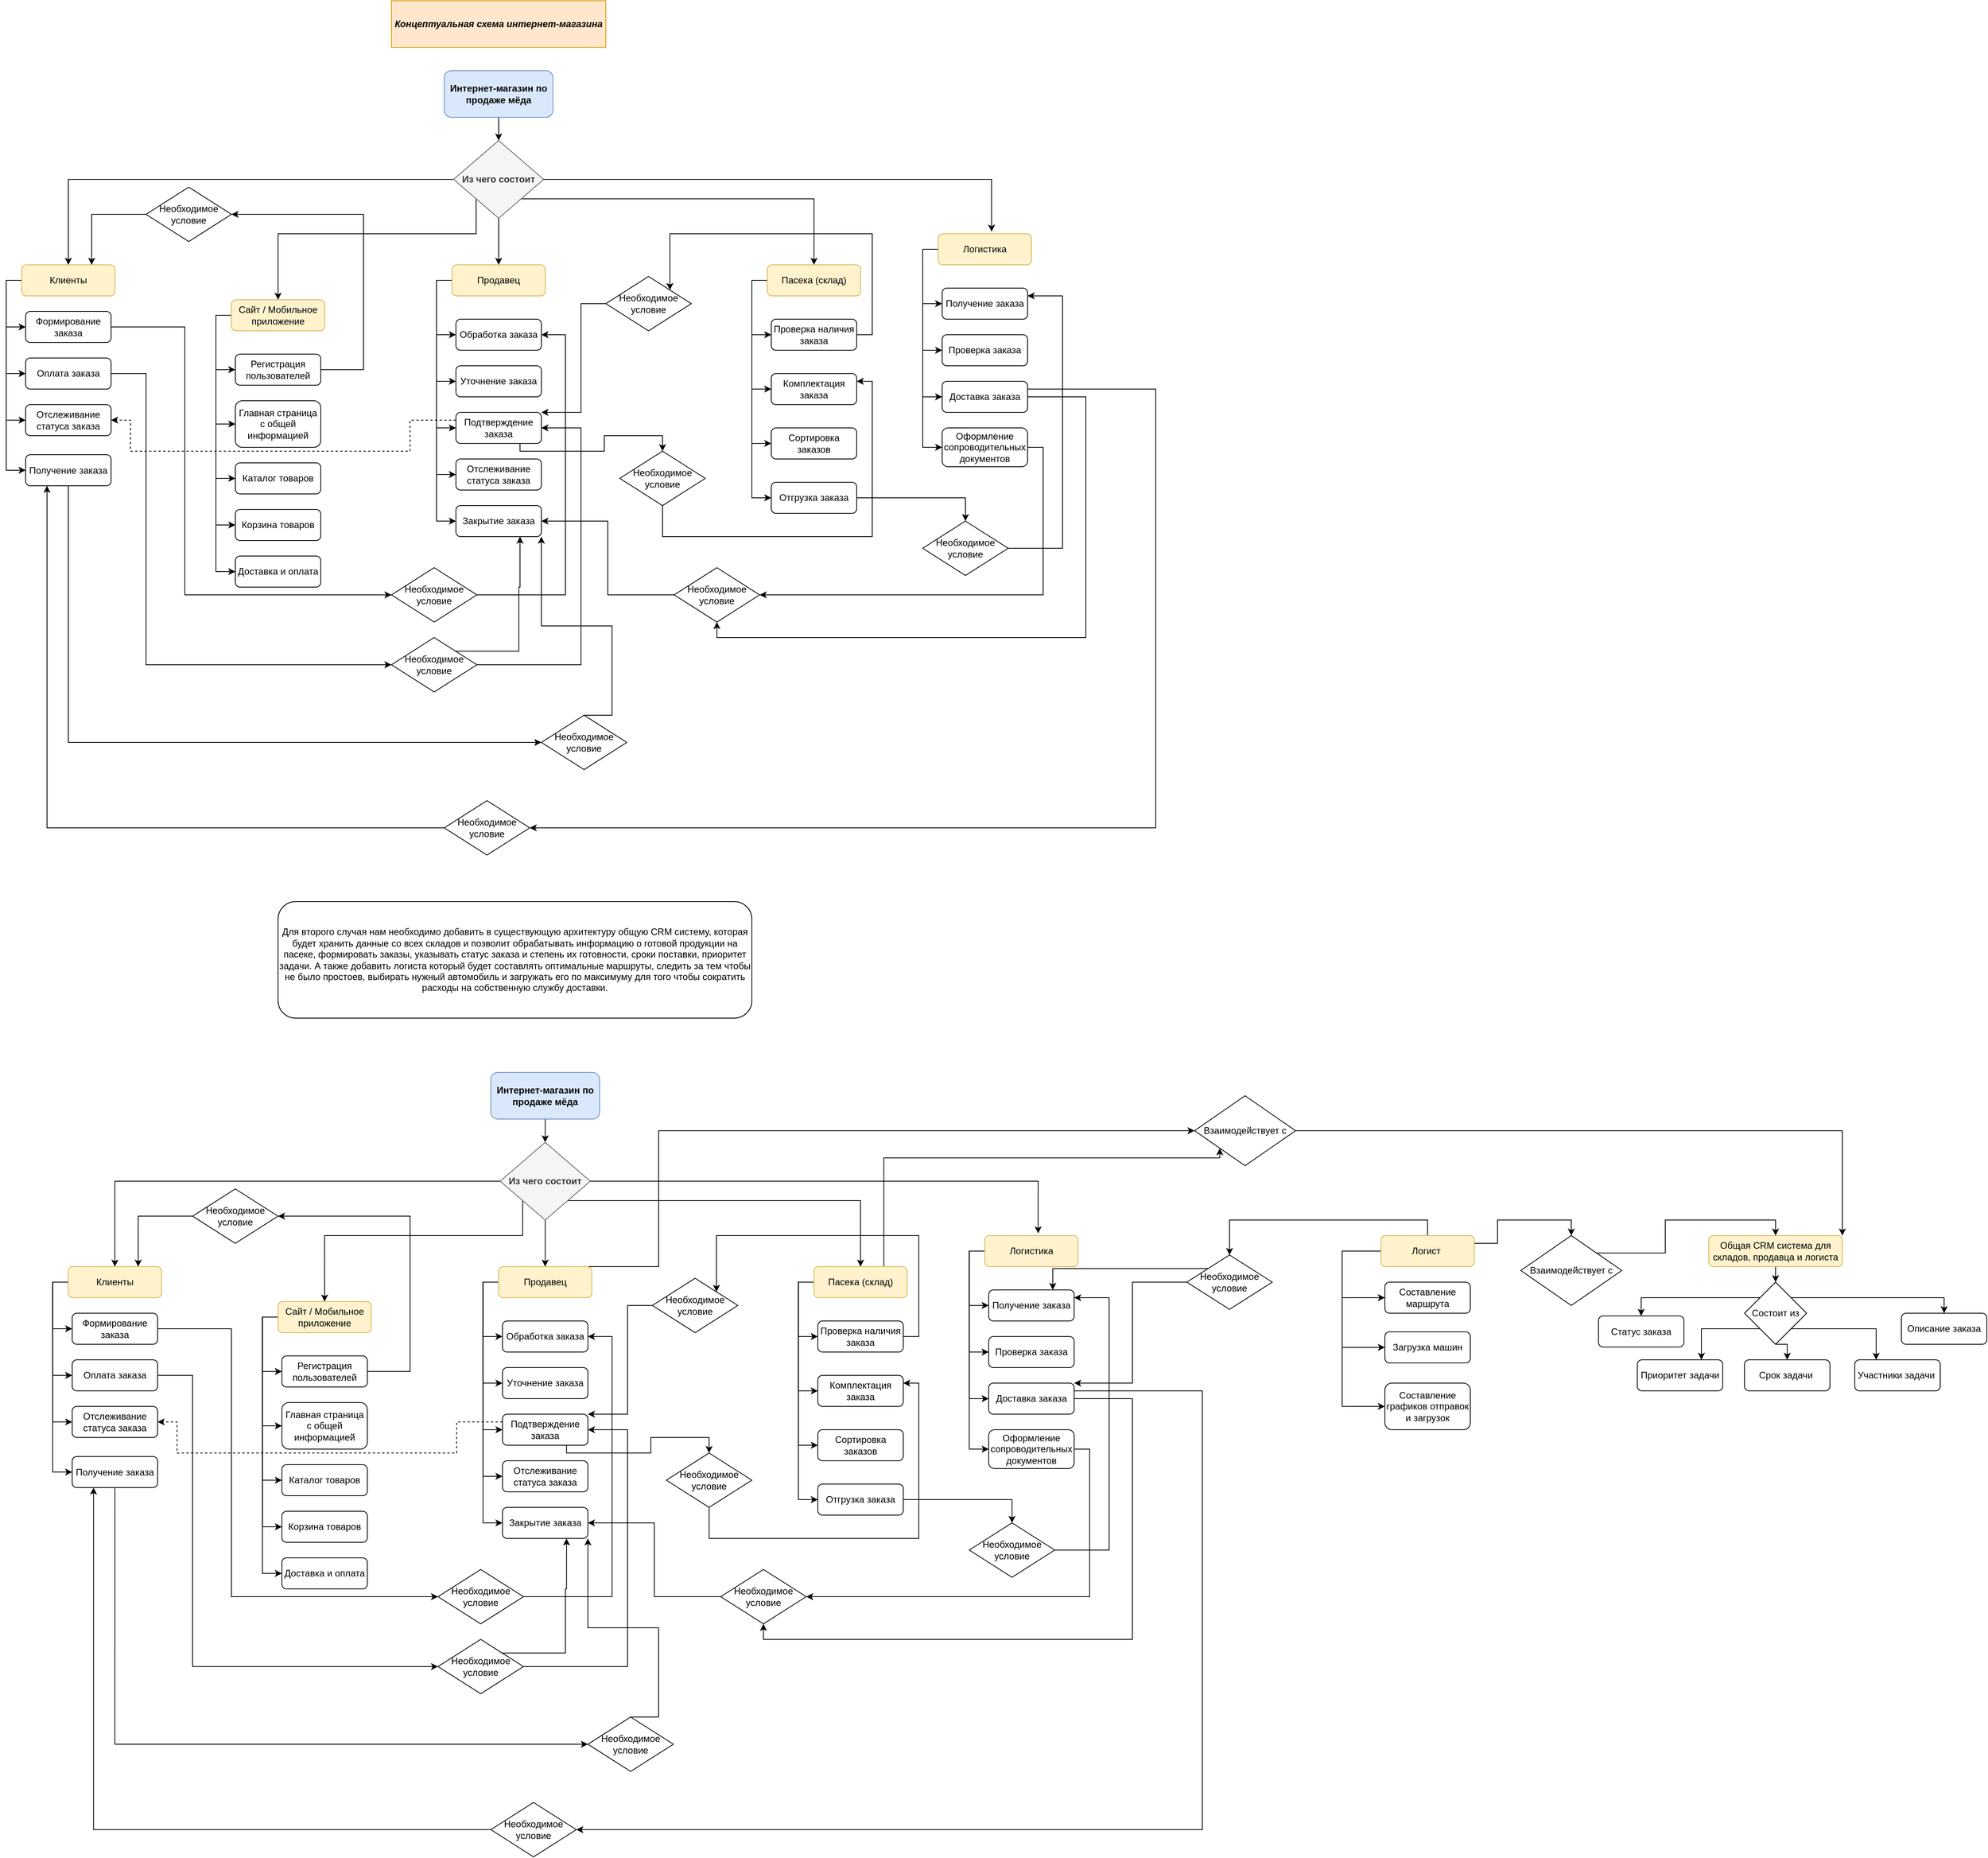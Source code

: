<mxfile version="23.1.5" type="device">
  <diagram name="Страница — 1" id="bgcN2nHBKsk5KvU-CPK9">
    <mxGraphModel dx="1829" dy="569" grid="1" gridSize="10" guides="1" tooltips="1" connect="1" arrows="1" fold="1" page="1" pageScale="1" pageWidth="827" pageHeight="1169" math="0" shadow="0">
      <root>
        <mxCell id="0" />
        <mxCell id="1" parent="0" />
        <mxCell id="fUZvEqxZylj02xeAc_M5-3" value="Концептуальная схема интернет-магазина" style="rounded=0;whiteSpace=wrap;html=1;fillColor=#ffe6cc;strokeColor=#d79b00;fontStyle=3" vertex="1" parent="1">
          <mxGeometry x="286" y="20" width="276" height="60" as="geometry" />
        </mxCell>
        <mxCell id="fUZvEqxZylj02xeAc_M5-7" style="edgeStyle=orthogonalEdgeStyle;rounded=0;orthogonalLoop=1;jettySize=auto;html=1;entryX=0.5;entryY=0;entryDx=0;entryDy=0;" edge="1" parent="1" source="fUZvEqxZylj02xeAc_M5-4" target="fUZvEqxZylj02xeAc_M5-6">
          <mxGeometry relative="1" as="geometry" />
        </mxCell>
        <mxCell id="fUZvEqxZylj02xeAc_M5-4" value="Интернет-магазин по продаже мёда" style="rounded=1;whiteSpace=wrap;html=1;fillColor=#dae8fc;strokeColor=#6c8ebf;fontStyle=1" vertex="1" parent="1">
          <mxGeometry x="354" y="110" width="140" height="60" as="geometry" />
        </mxCell>
        <mxCell id="fUZvEqxZylj02xeAc_M5-63" style="edgeStyle=orthogonalEdgeStyle;rounded=0;orthogonalLoop=1;jettySize=auto;html=1;exitX=0;exitY=0.5;exitDx=0;exitDy=0;entryX=0.5;entryY=0;entryDx=0;entryDy=0;" edge="1" parent="1" source="fUZvEqxZylj02xeAc_M5-6" target="fUZvEqxZylj02xeAc_M5-11">
          <mxGeometry relative="1" as="geometry" />
        </mxCell>
        <mxCell id="fUZvEqxZylj02xeAc_M5-66" style="edgeStyle=orthogonalEdgeStyle;rounded=0;orthogonalLoop=1;jettySize=auto;html=1;exitX=0.5;exitY=1;exitDx=0;exitDy=0;entryX=0.5;entryY=0;entryDx=0;entryDy=0;" edge="1" parent="1" source="fUZvEqxZylj02xeAc_M5-6" target="fUZvEqxZylj02xeAc_M5-10">
          <mxGeometry relative="1" as="geometry" />
        </mxCell>
        <mxCell id="fUZvEqxZylj02xeAc_M5-67" style="edgeStyle=orthogonalEdgeStyle;rounded=0;orthogonalLoop=1;jettySize=auto;html=1;exitX=0;exitY=1;exitDx=0;exitDy=0;entryX=0.5;entryY=0;entryDx=0;entryDy=0;" edge="1" parent="1" source="fUZvEqxZylj02xeAc_M5-6" target="fUZvEqxZylj02xeAc_M5-8">
          <mxGeometry relative="1" as="geometry">
            <Array as="points">
              <mxPoint x="395" y="320" />
              <mxPoint x="140" y="320" />
            </Array>
          </mxGeometry>
        </mxCell>
        <mxCell id="fUZvEqxZylj02xeAc_M5-84" style="edgeStyle=orthogonalEdgeStyle;rounded=0;orthogonalLoop=1;jettySize=auto;html=1;exitX=1;exitY=1;exitDx=0;exitDy=0;entryX=0.5;entryY=0;entryDx=0;entryDy=0;" edge="1" parent="1" source="fUZvEqxZylj02xeAc_M5-6" target="fUZvEqxZylj02xeAc_M5-9">
          <mxGeometry relative="1" as="geometry" />
        </mxCell>
        <mxCell id="fUZvEqxZylj02xeAc_M5-6" value="Из чего состоит" style="rhombus;whiteSpace=wrap;html=1;fontStyle=1;fillColor=#f5f5f5;fontColor=#333333;strokeColor=#666666;" vertex="1" parent="1">
          <mxGeometry x="366" y="200" width="116" height="100" as="geometry" />
        </mxCell>
        <mxCell id="fUZvEqxZylj02xeAc_M5-18" style="edgeStyle=orthogonalEdgeStyle;rounded=0;orthogonalLoop=1;jettySize=auto;html=1;exitX=0;exitY=0.5;exitDx=0;exitDy=0;entryX=0;entryY=0.5;entryDx=0;entryDy=0;" edge="1" parent="1" source="fUZvEqxZylj02xeAc_M5-8" target="fUZvEqxZylj02xeAc_M5-16">
          <mxGeometry relative="1" as="geometry" />
        </mxCell>
        <mxCell id="fUZvEqxZylj02xeAc_M5-19" style="edgeStyle=orthogonalEdgeStyle;rounded=0;orthogonalLoop=1;jettySize=auto;html=1;exitX=0;exitY=0.5;exitDx=0;exitDy=0;entryX=0;entryY=0.5;entryDx=0;entryDy=0;" edge="1" parent="1" source="fUZvEqxZylj02xeAc_M5-8" target="fUZvEqxZylj02xeAc_M5-14">
          <mxGeometry relative="1" as="geometry" />
        </mxCell>
        <mxCell id="fUZvEqxZylj02xeAc_M5-20" style="edgeStyle=orthogonalEdgeStyle;rounded=0;orthogonalLoop=1;jettySize=auto;html=1;exitX=0;exitY=0.5;exitDx=0;exitDy=0;entryX=0;entryY=0.5;entryDx=0;entryDy=0;" edge="1" parent="1" source="fUZvEqxZylj02xeAc_M5-8" target="fUZvEqxZylj02xeAc_M5-13">
          <mxGeometry relative="1" as="geometry" />
        </mxCell>
        <mxCell id="fUZvEqxZylj02xeAc_M5-21" style="edgeStyle=orthogonalEdgeStyle;rounded=0;orthogonalLoop=1;jettySize=auto;html=1;exitX=0;exitY=0.5;exitDx=0;exitDy=0;entryX=0;entryY=0.5;entryDx=0;entryDy=0;" edge="1" parent="1" source="fUZvEqxZylj02xeAc_M5-8" target="fUZvEqxZylj02xeAc_M5-15">
          <mxGeometry relative="1" as="geometry" />
        </mxCell>
        <mxCell id="fUZvEqxZylj02xeAc_M5-22" style="edgeStyle=orthogonalEdgeStyle;rounded=0;orthogonalLoop=1;jettySize=auto;html=1;exitX=0;exitY=0.5;exitDx=0;exitDy=0;entryX=0;entryY=0.5;entryDx=0;entryDy=0;" edge="1" parent="1" source="fUZvEqxZylj02xeAc_M5-8" target="fUZvEqxZylj02xeAc_M5-17">
          <mxGeometry relative="1" as="geometry" />
        </mxCell>
        <mxCell id="fUZvEqxZylj02xeAc_M5-8" value="Сайт / Мобильное приложение" style="rounded=1;whiteSpace=wrap;html=1;fillColor=#fff2cc;strokeColor=#d6b656;" vertex="1" parent="1">
          <mxGeometry x="80" y="405" width="120" height="40" as="geometry" />
        </mxCell>
        <mxCell id="fUZvEqxZylj02xeAc_M5-37" style="edgeStyle=orthogonalEdgeStyle;rounded=0;orthogonalLoop=1;jettySize=auto;html=1;exitX=0;exitY=0.5;exitDx=0;exitDy=0;entryX=0;entryY=0.5;entryDx=0;entryDy=0;" edge="1" parent="1" source="fUZvEqxZylj02xeAc_M5-9" target="fUZvEqxZylj02xeAc_M5-28">
          <mxGeometry relative="1" as="geometry" />
        </mxCell>
        <mxCell id="fUZvEqxZylj02xeAc_M5-38" style="edgeStyle=orthogonalEdgeStyle;rounded=0;orthogonalLoop=1;jettySize=auto;html=1;exitX=0;exitY=0.5;exitDx=0;exitDy=0;entryX=0;entryY=0.5;entryDx=0;entryDy=0;" edge="1" parent="1" source="fUZvEqxZylj02xeAc_M5-9" target="fUZvEqxZylj02xeAc_M5-29">
          <mxGeometry relative="1" as="geometry" />
        </mxCell>
        <mxCell id="fUZvEqxZylj02xeAc_M5-39" style="edgeStyle=orthogonalEdgeStyle;rounded=0;orthogonalLoop=1;jettySize=auto;html=1;exitX=0;exitY=0.5;exitDx=0;exitDy=0;entryX=0;entryY=0.5;entryDx=0;entryDy=0;" edge="1" parent="1" source="fUZvEqxZylj02xeAc_M5-9" target="fUZvEqxZylj02xeAc_M5-26">
          <mxGeometry relative="1" as="geometry" />
        </mxCell>
        <mxCell id="fUZvEqxZylj02xeAc_M5-40" style="edgeStyle=orthogonalEdgeStyle;rounded=0;orthogonalLoop=1;jettySize=auto;html=1;exitX=0;exitY=0.5;exitDx=0;exitDy=0;entryX=0;entryY=0.5;entryDx=0;entryDy=0;" edge="1" parent="1" source="fUZvEqxZylj02xeAc_M5-9" target="fUZvEqxZylj02xeAc_M5-27">
          <mxGeometry relative="1" as="geometry" />
        </mxCell>
        <mxCell id="fUZvEqxZylj02xeAc_M5-9" value="Пасека (склад)" style="rounded=1;whiteSpace=wrap;html=1;fillColor=#fff2cc;strokeColor=#d6b656;" vertex="1" parent="1">
          <mxGeometry x="770" y="360" width="120" height="40" as="geometry" />
        </mxCell>
        <mxCell id="fUZvEqxZylj02xeAc_M5-32" style="edgeStyle=orthogonalEdgeStyle;rounded=0;orthogonalLoop=1;jettySize=auto;html=1;exitX=0;exitY=0.5;exitDx=0;exitDy=0;entryX=0;entryY=0.5;entryDx=0;entryDy=0;" edge="1" parent="1" source="fUZvEqxZylj02xeAc_M5-10" target="fUZvEqxZylj02xeAc_M5-30">
          <mxGeometry relative="1" as="geometry" />
        </mxCell>
        <mxCell id="fUZvEqxZylj02xeAc_M5-33" style="edgeStyle=orthogonalEdgeStyle;rounded=0;orthogonalLoop=1;jettySize=auto;html=1;exitX=0;exitY=0.5;exitDx=0;exitDy=0;entryX=0;entryY=0.5;entryDx=0;entryDy=0;" edge="1" parent="1" source="fUZvEqxZylj02xeAc_M5-10" target="fUZvEqxZylj02xeAc_M5-25">
          <mxGeometry relative="1" as="geometry" />
        </mxCell>
        <mxCell id="fUZvEqxZylj02xeAc_M5-34" style="edgeStyle=orthogonalEdgeStyle;rounded=0;orthogonalLoop=1;jettySize=auto;html=1;exitX=0;exitY=0.5;exitDx=0;exitDy=0;entryX=0;entryY=0.5;entryDx=0;entryDy=0;" edge="1" parent="1" source="fUZvEqxZylj02xeAc_M5-10" target="fUZvEqxZylj02xeAc_M5-24">
          <mxGeometry relative="1" as="geometry" />
        </mxCell>
        <mxCell id="fUZvEqxZylj02xeAc_M5-35" style="edgeStyle=orthogonalEdgeStyle;rounded=0;orthogonalLoop=1;jettySize=auto;html=1;exitX=0;exitY=0.5;exitDx=0;exitDy=0;entryX=0;entryY=0.5;entryDx=0;entryDy=0;" edge="1" parent="1" source="fUZvEqxZylj02xeAc_M5-10" target="fUZvEqxZylj02xeAc_M5-23">
          <mxGeometry relative="1" as="geometry" />
        </mxCell>
        <mxCell id="fUZvEqxZylj02xeAc_M5-48" style="edgeStyle=orthogonalEdgeStyle;rounded=0;orthogonalLoop=1;jettySize=auto;html=1;exitX=0;exitY=0.5;exitDx=0;exitDy=0;entryX=0;entryY=0.5;entryDx=0;entryDy=0;" edge="1" parent="1" source="fUZvEqxZylj02xeAc_M5-10" target="fUZvEqxZylj02xeAc_M5-47">
          <mxGeometry relative="1" as="geometry" />
        </mxCell>
        <mxCell id="fUZvEqxZylj02xeAc_M5-10" value="Продавец" style="rounded=1;whiteSpace=wrap;html=1;fillColor=#fff2cc;strokeColor=#d6b656;" vertex="1" parent="1">
          <mxGeometry x="364" y="360" width="120" height="40" as="geometry" />
        </mxCell>
        <mxCell id="fUZvEqxZylj02xeAc_M5-59" style="edgeStyle=orthogonalEdgeStyle;rounded=0;orthogonalLoop=1;jettySize=auto;html=1;exitX=0;exitY=0.5;exitDx=0;exitDy=0;entryX=0;entryY=0.5;entryDx=0;entryDy=0;" edge="1" parent="1" source="fUZvEqxZylj02xeAc_M5-11" target="fUZvEqxZylj02xeAc_M5-56">
          <mxGeometry relative="1" as="geometry" />
        </mxCell>
        <mxCell id="fUZvEqxZylj02xeAc_M5-60" style="edgeStyle=orthogonalEdgeStyle;rounded=0;orthogonalLoop=1;jettySize=auto;html=1;exitX=0;exitY=0.5;exitDx=0;exitDy=0;entryX=0;entryY=0.5;entryDx=0;entryDy=0;" edge="1" parent="1" source="fUZvEqxZylj02xeAc_M5-11" target="fUZvEqxZylj02xeAc_M5-58">
          <mxGeometry relative="1" as="geometry" />
        </mxCell>
        <mxCell id="fUZvEqxZylj02xeAc_M5-61" style="edgeStyle=orthogonalEdgeStyle;rounded=0;orthogonalLoop=1;jettySize=auto;html=1;exitX=0;exitY=0.5;exitDx=0;exitDy=0;entryX=0;entryY=0.5;entryDx=0;entryDy=0;" edge="1" parent="1" source="fUZvEqxZylj02xeAc_M5-11" target="fUZvEqxZylj02xeAc_M5-55">
          <mxGeometry relative="1" as="geometry" />
        </mxCell>
        <mxCell id="fUZvEqxZylj02xeAc_M5-62" style="edgeStyle=orthogonalEdgeStyle;rounded=0;orthogonalLoop=1;jettySize=auto;html=1;exitX=0;exitY=0.5;exitDx=0;exitDy=0;entryX=0;entryY=0.5;entryDx=0;entryDy=0;" edge="1" parent="1" source="fUZvEqxZylj02xeAc_M5-11" target="fUZvEqxZylj02xeAc_M5-54">
          <mxGeometry relative="1" as="geometry" />
        </mxCell>
        <mxCell id="fUZvEqxZylj02xeAc_M5-11" value="Клиенты" style="rounded=1;whiteSpace=wrap;html=1;fillColor=#fff2cc;strokeColor=#d6b656;" vertex="1" parent="1">
          <mxGeometry x="-190" y="360" width="120" height="40" as="geometry" />
        </mxCell>
        <mxCell id="fUZvEqxZylj02xeAc_M5-50" style="edgeStyle=orthogonalEdgeStyle;rounded=0;orthogonalLoop=1;jettySize=auto;html=1;exitX=0;exitY=0.5;exitDx=0;exitDy=0;entryX=0;entryY=0.5;entryDx=0;entryDy=0;" edge="1" parent="1" source="fUZvEqxZylj02xeAc_M5-12" target="fUZvEqxZylj02xeAc_M5-44">
          <mxGeometry relative="1" as="geometry" />
        </mxCell>
        <mxCell id="fUZvEqxZylj02xeAc_M5-51" style="edgeStyle=orthogonalEdgeStyle;rounded=0;orthogonalLoop=1;jettySize=auto;html=1;exitX=0;exitY=0.5;exitDx=0;exitDy=0;entryX=0;entryY=0.5;entryDx=0;entryDy=0;" edge="1" parent="1" source="fUZvEqxZylj02xeAc_M5-12" target="fUZvEqxZylj02xeAc_M5-43">
          <mxGeometry relative="1" as="geometry" />
        </mxCell>
        <mxCell id="fUZvEqxZylj02xeAc_M5-52" style="edgeStyle=orthogonalEdgeStyle;rounded=0;orthogonalLoop=1;jettySize=auto;html=1;exitX=0;exitY=0.5;exitDx=0;exitDy=0;entryX=0;entryY=0.5;entryDx=0;entryDy=0;" edge="1" parent="1" source="fUZvEqxZylj02xeAc_M5-12" target="fUZvEqxZylj02xeAc_M5-42">
          <mxGeometry relative="1" as="geometry" />
        </mxCell>
        <mxCell id="fUZvEqxZylj02xeAc_M5-53" style="edgeStyle=orthogonalEdgeStyle;rounded=0;orthogonalLoop=1;jettySize=auto;html=1;exitX=0;exitY=0.5;exitDx=0;exitDy=0;entryX=0;entryY=0.5;entryDx=0;entryDy=0;" edge="1" parent="1" source="fUZvEqxZylj02xeAc_M5-12" target="fUZvEqxZylj02xeAc_M5-41">
          <mxGeometry relative="1" as="geometry" />
        </mxCell>
        <mxCell id="fUZvEqxZylj02xeAc_M5-12" value="Логистика" style="rounded=1;whiteSpace=wrap;html=1;fillColor=#fff2cc;strokeColor=#d6b656;" vertex="1" parent="1">
          <mxGeometry x="990" y="320" width="120" height="40" as="geometry" />
        </mxCell>
        <mxCell id="fUZvEqxZylj02xeAc_M5-13" value="Каталог товаров" style="rounded=1;whiteSpace=wrap;html=1;" vertex="1" parent="1">
          <mxGeometry x="85" y="615" width="110" height="40" as="geometry" />
        </mxCell>
        <mxCell id="fUZvEqxZylj02xeAc_M5-14" value="Корзина товаров" style="rounded=1;whiteSpace=wrap;html=1;" vertex="1" parent="1">
          <mxGeometry x="85" y="675" width="110" height="40" as="geometry" />
        </mxCell>
        <mxCell id="fUZvEqxZylj02xeAc_M5-15" value="Главная страница с общей информацией" style="rounded=1;whiteSpace=wrap;html=1;" vertex="1" parent="1">
          <mxGeometry x="85" y="535" width="110" height="60" as="geometry" />
        </mxCell>
        <mxCell id="fUZvEqxZylj02xeAc_M5-16" value="Доставка и оплата" style="rounded=1;whiteSpace=wrap;html=1;" vertex="1" parent="1">
          <mxGeometry x="85" y="735" width="110" height="40" as="geometry" />
        </mxCell>
        <mxCell id="fUZvEqxZylj02xeAc_M5-71" style="edgeStyle=orthogonalEdgeStyle;rounded=0;orthogonalLoop=1;jettySize=auto;html=1;exitX=1;exitY=0.5;exitDx=0;exitDy=0;entryX=1;entryY=0.5;entryDx=0;entryDy=0;" edge="1" parent="1" source="fUZvEqxZylj02xeAc_M5-17" target="fUZvEqxZylj02xeAc_M5-69">
          <mxGeometry relative="1" as="geometry">
            <Array as="points">
              <mxPoint x="250" y="495" />
              <mxPoint x="250" y="295" />
            </Array>
          </mxGeometry>
        </mxCell>
        <mxCell id="fUZvEqxZylj02xeAc_M5-17" value="Регистрация пользователей" style="rounded=1;whiteSpace=wrap;html=1;" vertex="1" parent="1">
          <mxGeometry x="85" y="475" width="110" height="40" as="geometry" />
        </mxCell>
        <mxCell id="fUZvEqxZylj02xeAc_M5-23" value="Обработка заказа" style="rounded=1;whiteSpace=wrap;html=1;" vertex="1" parent="1">
          <mxGeometry x="369" y="430" width="110" height="40" as="geometry" />
        </mxCell>
        <mxCell id="fUZvEqxZylj02xeAc_M5-24" value="Уточнение заказа" style="rounded=1;whiteSpace=wrap;html=1;" vertex="1" parent="1">
          <mxGeometry x="369" y="490" width="110" height="40" as="geometry" />
        </mxCell>
        <mxCell id="fUZvEqxZylj02xeAc_M5-90" style="edgeStyle=orthogonalEdgeStyle;rounded=0;orthogonalLoop=1;jettySize=auto;html=1;exitX=0.75;exitY=1;exitDx=0;exitDy=0;entryX=0.5;entryY=0;entryDx=0;entryDy=0;" edge="1" parent="1" source="fUZvEqxZylj02xeAc_M5-25" target="fUZvEqxZylj02xeAc_M5-88">
          <mxGeometry relative="1" as="geometry">
            <Array as="points">
              <mxPoint x="452" y="600" />
              <mxPoint x="560" y="600" />
              <mxPoint x="560" y="580" />
              <mxPoint x="635" y="580" />
            </Array>
          </mxGeometry>
        </mxCell>
        <mxCell id="fUZvEqxZylj02xeAc_M5-107" style="edgeStyle=orthogonalEdgeStyle;rounded=0;orthogonalLoop=1;jettySize=auto;html=1;exitX=0;exitY=0.25;exitDx=0;exitDy=0;entryX=1;entryY=0.5;entryDx=0;entryDy=0;dashed=1;" edge="1" parent="1" source="fUZvEqxZylj02xeAc_M5-25" target="fUZvEqxZylj02xeAc_M5-58">
          <mxGeometry relative="1" as="geometry">
            <Array as="points">
              <mxPoint x="310" y="560" />
              <mxPoint x="310" y="600" />
              <mxPoint x="-50" y="600" />
              <mxPoint x="-50" y="560" />
            </Array>
          </mxGeometry>
        </mxCell>
        <mxCell id="fUZvEqxZylj02xeAc_M5-25" value="Подтверждение заказа" style="rounded=1;whiteSpace=wrap;html=1;" vertex="1" parent="1">
          <mxGeometry x="369" y="550" width="110" height="40" as="geometry" />
        </mxCell>
        <mxCell id="fUZvEqxZylj02xeAc_M5-26" value="Комплектация заказа" style="rounded=1;whiteSpace=wrap;html=1;" vertex="1" parent="1">
          <mxGeometry x="775" y="500" width="110" height="40" as="geometry" />
        </mxCell>
        <mxCell id="fUZvEqxZylj02xeAc_M5-85" style="edgeStyle=orthogonalEdgeStyle;rounded=0;orthogonalLoop=1;jettySize=auto;html=1;exitX=1;exitY=0.5;exitDx=0;exitDy=0;entryX=1;entryY=0;entryDx=0;entryDy=0;" edge="1" parent="1" source="fUZvEqxZylj02xeAc_M5-27" target="fUZvEqxZylj02xeAc_M5-83">
          <mxGeometry relative="1" as="geometry">
            <Array as="points">
              <mxPoint x="905" y="450" />
              <mxPoint x="905" y="320" />
              <mxPoint x="645" y="320" />
            </Array>
          </mxGeometry>
        </mxCell>
        <mxCell id="fUZvEqxZylj02xeAc_M5-27" value="Проверка наличия заказа" style="rounded=1;whiteSpace=wrap;html=1;" vertex="1" parent="1">
          <mxGeometry x="775" y="430" width="110" height="40" as="geometry" />
        </mxCell>
        <mxCell id="fUZvEqxZylj02xeAc_M5-93" style="edgeStyle=orthogonalEdgeStyle;rounded=0;orthogonalLoop=1;jettySize=auto;html=1;exitX=1;exitY=0.5;exitDx=0;exitDy=0;entryX=0.5;entryY=0;entryDx=0;entryDy=0;" edge="1" parent="1" source="fUZvEqxZylj02xeAc_M5-28" target="fUZvEqxZylj02xeAc_M5-92">
          <mxGeometry relative="1" as="geometry" />
        </mxCell>
        <mxCell id="fUZvEqxZylj02xeAc_M5-28" value="Отгрузка заказа" style="rounded=1;whiteSpace=wrap;html=1;" vertex="1" parent="1">
          <mxGeometry x="775" y="640" width="110" height="40" as="geometry" />
        </mxCell>
        <mxCell id="fUZvEqxZylj02xeAc_M5-29" value="Сортировка заказов" style="rounded=1;whiteSpace=wrap;html=1;" vertex="1" parent="1">
          <mxGeometry x="775" y="570" width="110" height="40" as="geometry" />
        </mxCell>
        <mxCell id="fUZvEqxZylj02xeAc_M5-30" value="Отслеживание статуса заказа" style="rounded=1;whiteSpace=wrap;html=1;" vertex="1" parent="1">
          <mxGeometry x="369" y="610" width="110" height="40" as="geometry" />
        </mxCell>
        <mxCell id="fUZvEqxZylj02xeAc_M5-41" value="Получение заказа" style="rounded=1;whiteSpace=wrap;html=1;" vertex="1" parent="1">
          <mxGeometry x="995" y="390" width="110" height="40" as="geometry" />
        </mxCell>
        <mxCell id="fUZvEqxZylj02xeAc_M5-42" value="Проверка заказа" style="rounded=1;whiteSpace=wrap;html=1;" vertex="1" parent="1">
          <mxGeometry x="995" y="450" width="110" height="40" as="geometry" />
        </mxCell>
        <mxCell id="fUZvEqxZylj02xeAc_M5-99" style="edgeStyle=orthogonalEdgeStyle;rounded=0;orthogonalLoop=1;jettySize=auto;html=1;exitX=1;exitY=0.5;exitDx=0;exitDy=0;entryX=0.5;entryY=1;entryDx=0;entryDy=0;" edge="1" parent="1" source="fUZvEqxZylj02xeAc_M5-43" target="fUZvEqxZylj02xeAc_M5-96">
          <mxGeometry relative="1" as="geometry">
            <Array as="points">
              <mxPoint x="1180" y="530" />
              <mxPoint x="1180" y="840" />
              <mxPoint x="705" y="840" />
            </Array>
          </mxGeometry>
        </mxCell>
        <mxCell id="fUZvEqxZylj02xeAc_M5-105" style="edgeStyle=orthogonalEdgeStyle;rounded=0;orthogonalLoop=1;jettySize=auto;html=1;exitX=1;exitY=0.25;exitDx=0;exitDy=0;entryX=1;entryY=0.5;entryDx=0;entryDy=0;" edge="1" parent="1" source="fUZvEqxZylj02xeAc_M5-43" target="fUZvEqxZylj02xeAc_M5-103">
          <mxGeometry relative="1" as="geometry">
            <Array as="points">
              <mxPoint x="1270" y="520" />
              <mxPoint x="1270" y="1085" />
            </Array>
          </mxGeometry>
        </mxCell>
        <mxCell id="fUZvEqxZylj02xeAc_M5-43" value="Доставка заказа" style="rounded=1;whiteSpace=wrap;html=1;" vertex="1" parent="1">
          <mxGeometry x="995" y="510" width="110" height="40" as="geometry" />
        </mxCell>
        <mxCell id="fUZvEqxZylj02xeAc_M5-97" style="edgeStyle=orthogonalEdgeStyle;rounded=0;orthogonalLoop=1;jettySize=auto;html=1;exitX=1;exitY=0.5;exitDx=0;exitDy=0;entryX=1;entryY=0.5;entryDx=0;entryDy=0;" edge="1" parent="1" source="fUZvEqxZylj02xeAc_M5-44" target="fUZvEqxZylj02xeAc_M5-96">
          <mxGeometry relative="1" as="geometry" />
        </mxCell>
        <mxCell id="fUZvEqxZylj02xeAc_M5-44" value="Оформление сопроводительных документов" style="rounded=1;whiteSpace=wrap;html=1;" vertex="1" parent="1">
          <mxGeometry x="995" y="570" width="110" height="50" as="geometry" />
        </mxCell>
        <mxCell id="fUZvEqxZylj02xeAc_M5-47" value="Закрытие заказа" style="rounded=1;whiteSpace=wrap;html=1;" vertex="1" parent="1">
          <mxGeometry x="369" y="670" width="110" height="40" as="geometry" />
        </mxCell>
        <mxCell id="fUZvEqxZylj02xeAc_M5-81" style="edgeStyle=orthogonalEdgeStyle;rounded=0;orthogonalLoop=1;jettySize=auto;html=1;exitX=1;exitY=0.5;exitDx=0;exitDy=0;entryX=0;entryY=0.5;entryDx=0;entryDy=0;" edge="1" parent="1" source="fUZvEqxZylj02xeAc_M5-54" target="fUZvEqxZylj02xeAc_M5-77">
          <mxGeometry relative="1" as="geometry">
            <Array as="points">
              <mxPoint x="20" y="440" />
              <mxPoint x="20" y="785" />
            </Array>
          </mxGeometry>
        </mxCell>
        <mxCell id="fUZvEqxZylj02xeAc_M5-54" value="Формирование заказа" style="rounded=1;whiteSpace=wrap;html=1;" vertex="1" parent="1">
          <mxGeometry x="-185" y="420" width="110" height="40" as="geometry" />
        </mxCell>
        <mxCell id="fUZvEqxZylj02xeAc_M5-79" style="edgeStyle=orthogonalEdgeStyle;rounded=0;orthogonalLoop=1;jettySize=auto;html=1;exitX=1;exitY=0.5;exitDx=0;exitDy=0;entryX=0;entryY=0.5;entryDx=0;entryDy=0;" edge="1" parent="1" source="fUZvEqxZylj02xeAc_M5-55" target="fUZvEqxZylj02xeAc_M5-72">
          <mxGeometry relative="1" as="geometry">
            <Array as="points">
              <mxPoint x="-30" y="500" />
              <mxPoint x="-30" y="875" />
            </Array>
          </mxGeometry>
        </mxCell>
        <mxCell id="fUZvEqxZylj02xeAc_M5-55" value="Оплата заказа" style="rounded=1;whiteSpace=wrap;html=1;" vertex="1" parent="1">
          <mxGeometry x="-185" y="480" width="110" height="40" as="geometry" />
        </mxCell>
        <mxCell id="fUZvEqxZylj02xeAc_M5-101" style="edgeStyle=orthogonalEdgeStyle;rounded=0;orthogonalLoop=1;jettySize=auto;html=1;exitX=0.5;exitY=1;exitDx=0;exitDy=0;entryX=0;entryY=0.5;entryDx=0;entryDy=0;" edge="1" parent="1" source="fUZvEqxZylj02xeAc_M5-56" target="fUZvEqxZylj02xeAc_M5-100">
          <mxGeometry relative="1" as="geometry" />
        </mxCell>
        <mxCell id="fUZvEqxZylj02xeAc_M5-56" value="Получение заказа" style="rounded=1;whiteSpace=wrap;html=1;" vertex="1" parent="1">
          <mxGeometry x="-185" y="604.5" width="110" height="40" as="geometry" />
        </mxCell>
        <mxCell id="fUZvEqxZylj02xeAc_M5-58" value="Отслеживание статуса заказа" style="rounded=1;whiteSpace=wrap;html=1;" vertex="1" parent="1">
          <mxGeometry x="-185" y="540" width="110" height="40" as="geometry" />
        </mxCell>
        <mxCell id="fUZvEqxZylj02xeAc_M5-64" style="edgeStyle=orthogonalEdgeStyle;rounded=0;orthogonalLoop=1;jettySize=auto;html=1;exitX=1;exitY=0.5;exitDx=0;exitDy=0;entryX=0.572;entryY=-0.07;entryDx=0;entryDy=0;entryPerimeter=0;" edge="1" parent="1" source="fUZvEqxZylj02xeAc_M5-6" target="fUZvEqxZylj02xeAc_M5-12">
          <mxGeometry relative="1" as="geometry" />
        </mxCell>
        <mxCell id="fUZvEqxZylj02xeAc_M5-70" style="edgeStyle=orthogonalEdgeStyle;rounded=0;orthogonalLoop=1;jettySize=auto;html=1;entryX=0.75;entryY=0;entryDx=0;entryDy=0;" edge="1" parent="1" source="fUZvEqxZylj02xeAc_M5-69" target="fUZvEqxZylj02xeAc_M5-11">
          <mxGeometry relative="1" as="geometry" />
        </mxCell>
        <mxCell id="fUZvEqxZylj02xeAc_M5-69" value="Необходимое условие" style="rhombus;whiteSpace=wrap;html=1;" vertex="1" parent="1">
          <mxGeometry x="-30" y="260" width="110" height="70" as="geometry" />
        </mxCell>
        <mxCell id="fUZvEqxZylj02xeAc_M5-80" style="edgeStyle=orthogonalEdgeStyle;rounded=0;orthogonalLoop=1;jettySize=auto;html=1;exitX=1;exitY=0.5;exitDx=0;exitDy=0;entryX=1;entryY=0.5;entryDx=0;entryDy=0;" edge="1" parent="1" source="fUZvEqxZylj02xeAc_M5-72" target="fUZvEqxZylj02xeAc_M5-25">
          <mxGeometry relative="1" as="geometry">
            <Array as="points">
              <mxPoint x="530" y="875" />
              <mxPoint x="530" y="570" />
            </Array>
          </mxGeometry>
        </mxCell>
        <mxCell id="fUZvEqxZylj02xeAc_M5-95" style="edgeStyle=orthogonalEdgeStyle;rounded=0;orthogonalLoop=1;jettySize=auto;html=1;exitX=1;exitY=0;exitDx=0;exitDy=0;entryX=0.75;entryY=1;entryDx=0;entryDy=0;" edge="1" parent="1" source="fUZvEqxZylj02xeAc_M5-72" target="fUZvEqxZylj02xeAc_M5-47">
          <mxGeometry relative="1" as="geometry">
            <Array as="points">
              <mxPoint x="450" y="858" />
              <mxPoint x="450" y="775" />
              <mxPoint x="452" y="775" />
            </Array>
          </mxGeometry>
        </mxCell>
        <mxCell id="fUZvEqxZylj02xeAc_M5-72" value="Необходимое условие" style="rhombus;whiteSpace=wrap;html=1;" vertex="1" parent="1">
          <mxGeometry x="286" y="840" width="110" height="70" as="geometry" />
        </mxCell>
        <mxCell id="fUZvEqxZylj02xeAc_M5-82" style="edgeStyle=orthogonalEdgeStyle;rounded=0;orthogonalLoop=1;jettySize=auto;html=1;exitX=1;exitY=0.5;exitDx=0;exitDy=0;entryX=1;entryY=0.5;entryDx=0;entryDy=0;" edge="1" parent="1" source="fUZvEqxZylj02xeAc_M5-77" target="fUZvEqxZylj02xeAc_M5-23">
          <mxGeometry relative="1" as="geometry">
            <Array as="points">
              <mxPoint x="510" y="785" />
              <mxPoint x="510" y="450" />
            </Array>
          </mxGeometry>
        </mxCell>
        <mxCell id="fUZvEqxZylj02xeAc_M5-77" value="Необходимое условие" style="rhombus;whiteSpace=wrap;html=1;" vertex="1" parent="1">
          <mxGeometry x="286" y="750" width="110" height="70" as="geometry" />
        </mxCell>
        <mxCell id="fUZvEqxZylj02xeAc_M5-87" style="edgeStyle=orthogonalEdgeStyle;rounded=0;orthogonalLoop=1;jettySize=auto;html=1;exitX=0;exitY=0.5;exitDx=0;exitDy=0;entryX=1;entryY=0;entryDx=0;entryDy=0;" edge="1" parent="1" source="fUZvEqxZylj02xeAc_M5-83" target="fUZvEqxZylj02xeAc_M5-25">
          <mxGeometry relative="1" as="geometry">
            <Array as="points">
              <mxPoint x="530" y="410" />
              <mxPoint x="530" y="550" />
            </Array>
          </mxGeometry>
        </mxCell>
        <mxCell id="fUZvEqxZylj02xeAc_M5-83" value="Необходимое условие" style="rhombus;whiteSpace=wrap;html=1;" vertex="1" parent="1">
          <mxGeometry x="562" y="375" width="110" height="70" as="geometry" />
        </mxCell>
        <mxCell id="fUZvEqxZylj02xeAc_M5-91" style="edgeStyle=orthogonalEdgeStyle;rounded=0;orthogonalLoop=1;jettySize=auto;html=1;exitX=0.5;exitY=1;exitDx=0;exitDy=0;entryX=1;entryY=0.25;entryDx=0;entryDy=0;" edge="1" parent="1" source="fUZvEqxZylj02xeAc_M5-88" target="fUZvEqxZylj02xeAc_M5-26">
          <mxGeometry relative="1" as="geometry">
            <Array as="points">
              <mxPoint x="635" y="710" />
              <mxPoint x="905" y="710" />
              <mxPoint x="905" y="510" />
            </Array>
          </mxGeometry>
        </mxCell>
        <mxCell id="fUZvEqxZylj02xeAc_M5-88" value="Необходимое условие" style="rhombus;whiteSpace=wrap;html=1;" vertex="1" parent="1">
          <mxGeometry x="580" y="600" width="110" height="70" as="geometry" />
        </mxCell>
        <mxCell id="fUZvEqxZylj02xeAc_M5-94" style="edgeStyle=orthogonalEdgeStyle;rounded=0;orthogonalLoop=1;jettySize=auto;html=1;exitX=1;exitY=0.5;exitDx=0;exitDy=0;entryX=1;entryY=0.25;entryDx=0;entryDy=0;" edge="1" parent="1" source="fUZvEqxZylj02xeAc_M5-92" target="fUZvEqxZylj02xeAc_M5-41">
          <mxGeometry relative="1" as="geometry">
            <Array as="points">
              <mxPoint x="1150" y="725" />
              <mxPoint x="1150" y="400" />
            </Array>
          </mxGeometry>
        </mxCell>
        <mxCell id="fUZvEqxZylj02xeAc_M5-92" value="Необходимое условие" style="rhombus;whiteSpace=wrap;html=1;" vertex="1" parent="1">
          <mxGeometry x="970" y="690" width="110" height="70" as="geometry" />
        </mxCell>
        <mxCell id="fUZvEqxZylj02xeAc_M5-98" style="edgeStyle=orthogonalEdgeStyle;rounded=0;orthogonalLoop=1;jettySize=auto;html=1;exitX=0;exitY=0.5;exitDx=0;exitDy=0;entryX=1;entryY=0.5;entryDx=0;entryDy=0;" edge="1" parent="1" source="fUZvEqxZylj02xeAc_M5-96" target="fUZvEqxZylj02xeAc_M5-47">
          <mxGeometry relative="1" as="geometry" />
        </mxCell>
        <mxCell id="fUZvEqxZylj02xeAc_M5-96" value="Необходимое условие" style="rhombus;whiteSpace=wrap;html=1;" vertex="1" parent="1">
          <mxGeometry x="650" y="750" width="110" height="70" as="geometry" />
        </mxCell>
        <mxCell id="fUZvEqxZylj02xeAc_M5-102" style="edgeStyle=orthogonalEdgeStyle;rounded=0;orthogonalLoop=1;jettySize=auto;html=1;exitX=0.5;exitY=0;exitDx=0;exitDy=0;entryX=1;entryY=1;entryDx=0;entryDy=0;" edge="1" parent="1" source="fUZvEqxZylj02xeAc_M5-100" target="fUZvEqxZylj02xeAc_M5-47">
          <mxGeometry relative="1" as="geometry">
            <Array as="points">
              <mxPoint x="570" y="940" />
              <mxPoint x="570" y="825" />
              <mxPoint x="479" y="825" />
            </Array>
          </mxGeometry>
        </mxCell>
        <mxCell id="fUZvEqxZylj02xeAc_M5-100" value="Необходимое условие" style="rhombus;whiteSpace=wrap;html=1;" vertex="1" parent="1">
          <mxGeometry x="479" y="940" width="110" height="70" as="geometry" />
        </mxCell>
        <mxCell id="fUZvEqxZylj02xeAc_M5-106" style="edgeStyle=orthogonalEdgeStyle;rounded=0;orthogonalLoop=1;jettySize=auto;html=1;exitX=0;exitY=0.5;exitDx=0;exitDy=0;entryX=0.25;entryY=1;entryDx=0;entryDy=0;" edge="1" parent="1" source="fUZvEqxZylj02xeAc_M5-103" target="fUZvEqxZylj02xeAc_M5-56">
          <mxGeometry relative="1" as="geometry" />
        </mxCell>
        <mxCell id="fUZvEqxZylj02xeAc_M5-103" value="Необходимое условие" style="rhombus;whiteSpace=wrap;html=1;" vertex="1" parent="1">
          <mxGeometry x="354" y="1050" width="110" height="70" as="geometry" />
        </mxCell>
        <mxCell id="fUZvEqxZylj02xeAc_M5-108" value="Для второго случая нам необходимо добавить в существующую архитектуру общую CRM систему, которая будет хранить данные со всех складов и позволит обрабатывать информацию о готовой продукции на пасеке, формировать заказы, указывать статус заказа и степень их готовности, сроки поставки, приоритет задачи. А также добавить логиста который будет составлять оптимальные маршруты, следить за тем чтобы не было простоев, выбирать нужный автомобиль и загружать его по максимуму для того чтобы сократить расходы на собственную службу доставки." style="rounded=1;whiteSpace=wrap;html=1;" vertex="1" parent="1">
          <mxGeometry x="140" y="1180" width="610" height="150" as="geometry" />
        </mxCell>
        <mxCell id="fUZvEqxZylj02xeAc_M5-109" style="edgeStyle=orthogonalEdgeStyle;rounded=0;orthogonalLoop=1;jettySize=auto;html=1;entryX=0.5;entryY=0;entryDx=0;entryDy=0;" edge="1" parent="1" source="fUZvEqxZylj02xeAc_M5-110" target="fUZvEqxZylj02xeAc_M5-115">
          <mxGeometry relative="1" as="geometry" />
        </mxCell>
        <mxCell id="fUZvEqxZylj02xeAc_M5-110" value="Интернет-магазин по продаже мёда" style="rounded=1;whiteSpace=wrap;html=1;fillColor=#dae8fc;strokeColor=#6c8ebf;fontStyle=1" vertex="1" parent="1">
          <mxGeometry x="413.93" y="1400" width="140" height="60" as="geometry" />
        </mxCell>
        <mxCell id="fUZvEqxZylj02xeAc_M5-111" style="edgeStyle=orthogonalEdgeStyle;rounded=0;orthogonalLoop=1;jettySize=auto;html=1;exitX=0;exitY=0.5;exitDx=0;exitDy=0;entryX=0.5;entryY=0;entryDx=0;entryDy=0;" edge="1" parent="1" source="fUZvEqxZylj02xeAc_M5-115" target="fUZvEqxZylj02xeAc_M5-137">
          <mxGeometry relative="1" as="geometry" />
        </mxCell>
        <mxCell id="fUZvEqxZylj02xeAc_M5-112" style="edgeStyle=orthogonalEdgeStyle;rounded=0;orthogonalLoop=1;jettySize=auto;html=1;exitX=0.5;exitY=1;exitDx=0;exitDy=0;entryX=0.5;entryY=0;entryDx=0;entryDy=0;" edge="1" parent="1" source="fUZvEqxZylj02xeAc_M5-115" target="fUZvEqxZylj02xeAc_M5-132">
          <mxGeometry relative="1" as="geometry" />
        </mxCell>
        <mxCell id="fUZvEqxZylj02xeAc_M5-113" style="edgeStyle=orthogonalEdgeStyle;rounded=0;orthogonalLoop=1;jettySize=auto;html=1;exitX=0;exitY=1;exitDx=0;exitDy=0;entryX=0.5;entryY=0;entryDx=0;entryDy=0;" edge="1" parent="1" source="fUZvEqxZylj02xeAc_M5-115" target="fUZvEqxZylj02xeAc_M5-121">
          <mxGeometry relative="1" as="geometry">
            <Array as="points">
              <mxPoint x="454.93" y="1610" />
              <mxPoint x="199.93" y="1610" />
            </Array>
          </mxGeometry>
        </mxCell>
        <mxCell id="fUZvEqxZylj02xeAc_M5-114" style="edgeStyle=orthogonalEdgeStyle;rounded=0;orthogonalLoop=1;jettySize=auto;html=1;exitX=1;exitY=1;exitDx=0;exitDy=0;entryX=0.5;entryY=0;entryDx=0;entryDy=0;" edge="1" parent="1" source="fUZvEqxZylj02xeAc_M5-115" target="fUZvEqxZylj02xeAc_M5-126">
          <mxGeometry relative="1" as="geometry" />
        </mxCell>
        <mxCell id="fUZvEqxZylj02xeAc_M5-115" value="Из чего состоит" style="rhombus;whiteSpace=wrap;html=1;fontStyle=1;fillColor=#f5f5f5;fontColor=#333333;strokeColor=#666666;" vertex="1" parent="1">
          <mxGeometry x="425.93" y="1490" width="116" height="100" as="geometry" />
        </mxCell>
        <mxCell id="fUZvEqxZylj02xeAc_M5-116" style="edgeStyle=orthogonalEdgeStyle;rounded=0;orthogonalLoop=1;jettySize=auto;html=1;exitX=0;exitY=0.5;exitDx=0;exitDy=0;entryX=0;entryY=0.5;entryDx=0;entryDy=0;" edge="1" parent="1" source="fUZvEqxZylj02xeAc_M5-121" target="fUZvEqxZylj02xeAc_M5-146">
          <mxGeometry relative="1" as="geometry" />
        </mxCell>
        <mxCell id="fUZvEqxZylj02xeAc_M5-117" style="edgeStyle=orthogonalEdgeStyle;rounded=0;orthogonalLoop=1;jettySize=auto;html=1;exitX=0;exitY=0.5;exitDx=0;exitDy=0;entryX=0;entryY=0.5;entryDx=0;entryDy=0;" edge="1" parent="1" source="fUZvEqxZylj02xeAc_M5-121" target="fUZvEqxZylj02xeAc_M5-144">
          <mxGeometry relative="1" as="geometry" />
        </mxCell>
        <mxCell id="fUZvEqxZylj02xeAc_M5-118" style="edgeStyle=orthogonalEdgeStyle;rounded=0;orthogonalLoop=1;jettySize=auto;html=1;exitX=0;exitY=0.5;exitDx=0;exitDy=0;entryX=0;entryY=0.5;entryDx=0;entryDy=0;" edge="1" parent="1" source="fUZvEqxZylj02xeAc_M5-121" target="fUZvEqxZylj02xeAc_M5-143">
          <mxGeometry relative="1" as="geometry" />
        </mxCell>
        <mxCell id="fUZvEqxZylj02xeAc_M5-119" style="edgeStyle=orthogonalEdgeStyle;rounded=0;orthogonalLoop=1;jettySize=auto;html=1;exitX=0;exitY=0.5;exitDx=0;exitDy=0;entryX=0;entryY=0.5;entryDx=0;entryDy=0;" edge="1" parent="1" source="fUZvEqxZylj02xeAc_M5-121" target="fUZvEqxZylj02xeAc_M5-145">
          <mxGeometry relative="1" as="geometry" />
        </mxCell>
        <mxCell id="fUZvEqxZylj02xeAc_M5-120" style="edgeStyle=orthogonalEdgeStyle;rounded=0;orthogonalLoop=1;jettySize=auto;html=1;exitX=0;exitY=0.5;exitDx=0;exitDy=0;entryX=0;entryY=0.5;entryDx=0;entryDy=0;" edge="1" parent="1" source="fUZvEqxZylj02xeAc_M5-121" target="fUZvEqxZylj02xeAc_M5-148">
          <mxGeometry relative="1" as="geometry" />
        </mxCell>
        <mxCell id="fUZvEqxZylj02xeAc_M5-121" value="Сайт / Мобильное приложение" style="rounded=1;whiteSpace=wrap;html=1;fillColor=#fff2cc;strokeColor=#d6b656;" vertex="1" parent="1">
          <mxGeometry x="139.93" y="1695" width="120" height="40" as="geometry" />
        </mxCell>
        <mxCell id="fUZvEqxZylj02xeAc_M5-122" style="edgeStyle=orthogonalEdgeStyle;rounded=0;orthogonalLoop=1;jettySize=auto;html=1;exitX=0;exitY=0.5;exitDx=0;exitDy=0;entryX=0;entryY=0.5;entryDx=0;entryDy=0;" edge="1" parent="1" source="fUZvEqxZylj02xeAc_M5-126" target="fUZvEqxZylj02xeAc_M5-158">
          <mxGeometry relative="1" as="geometry" />
        </mxCell>
        <mxCell id="fUZvEqxZylj02xeAc_M5-123" style="edgeStyle=orthogonalEdgeStyle;rounded=0;orthogonalLoop=1;jettySize=auto;html=1;exitX=0;exitY=0.5;exitDx=0;exitDy=0;entryX=0;entryY=0.5;entryDx=0;entryDy=0;" edge="1" parent="1" source="fUZvEqxZylj02xeAc_M5-126" target="fUZvEqxZylj02xeAc_M5-159">
          <mxGeometry relative="1" as="geometry" />
        </mxCell>
        <mxCell id="fUZvEqxZylj02xeAc_M5-124" style="edgeStyle=orthogonalEdgeStyle;rounded=0;orthogonalLoop=1;jettySize=auto;html=1;exitX=0;exitY=0.5;exitDx=0;exitDy=0;entryX=0;entryY=0.5;entryDx=0;entryDy=0;" edge="1" parent="1" source="fUZvEqxZylj02xeAc_M5-126" target="fUZvEqxZylj02xeAc_M5-154">
          <mxGeometry relative="1" as="geometry" />
        </mxCell>
        <mxCell id="fUZvEqxZylj02xeAc_M5-125" style="edgeStyle=orthogonalEdgeStyle;rounded=0;orthogonalLoop=1;jettySize=auto;html=1;exitX=0;exitY=0.5;exitDx=0;exitDy=0;entryX=0;entryY=0.5;entryDx=0;entryDy=0;" edge="1" parent="1" source="fUZvEqxZylj02xeAc_M5-126" target="fUZvEqxZylj02xeAc_M5-156">
          <mxGeometry relative="1" as="geometry" />
        </mxCell>
        <mxCell id="fUZvEqxZylj02xeAc_M5-235" style="edgeStyle=orthogonalEdgeStyle;rounded=0;orthogonalLoop=1;jettySize=auto;html=1;exitX=0.75;exitY=0;exitDx=0;exitDy=0;entryX=0;entryY=1;entryDx=0;entryDy=0;" edge="1" parent="1" source="fUZvEqxZylj02xeAc_M5-126" target="fUZvEqxZylj02xeAc_M5-233">
          <mxGeometry relative="1" as="geometry">
            <Array as="points">
              <mxPoint x="920" y="1510" />
              <mxPoint x="1353" y="1510" />
            </Array>
          </mxGeometry>
        </mxCell>
        <mxCell id="fUZvEqxZylj02xeAc_M5-126" value="Пасека (склад)" style="rounded=1;whiteSpace=wrap;html=1;fillColor=#fff2cc;strokeColor=#d6b656;" vertex="1" parent="1">
          <mxGeometry x="829.93" y="1650" width="120" height="40" as="geometry" />
        </mxCell>
        <mxCell id="fUZvEqxZylj02xeAc_M5-127" style="edgeStyle=orthogonalEdgeStyle;rounded=0;orthogonalLoop=1;jettySize=auto;html=1;exitX=0;exitY=0.5;exitDx=0;exitDy=0;entryX=0;entryY=0.5;entryDx=0;entryDy=0;" edge="1" parent="1" source="fUZvEqxZylj02xeAc_M5-132" target="fUZvEqxZylj02xeAc_M5-160">
          <mxGeometry relative="1" as="geometry" />
        </mxCell>
        <mxCell id="fUZvEqxZylj02xeAc_M5-128" style="edgeStyle=orthogonalEdgeStyle;rounded=0;orthogonalLoop=1;jettySize=auto;html=1;exitX=0;exitY=0.5;exitDx=0;exitDy=0;entryX=0;entryY=0.5;entryDx=0;entryDy=0;" edge="1" parent="1" source="fUZvEqxZylj02xeAc_M5-132" target="fUZvEqxZylj02xeAc_M5-153">
          <mxGeometry relative="1" as="geometry" />
        </mxCell>
        <mxCell id="fUZvEqxZylj02xeAc_M5-129" style="edgeStyle=orthogonalEdgeStyle;rounded=0;orthogonalLoop=1;jettySize=auto;html=1;exitX=0;exitY=0.5;exitDx=0;exitDy=0;entryX=0;entryY=0.5;entryDx=0;entryDy=0;" edge="1" parent="1" source="fUZvEqxZylj02xeAc_M5-132" target="fUZvEqxZylj02xeAc_M5-150">
          <mxGeometry relative="1" as="geometry" />
        </mxCell>
        <mxCell id="fUZvEqxZylj02xeAc_M5-130" style="edgeStyle=orthogonalEdgeStyle;rounded=0;orthogonalLoop=1;jettySize=auto;html=1;exitX=0;exitY=0.5;exitDx=0;exitDy=0;entryX=0;entryY=0.5;entryDx=0;entryDy=0;" edge="1" parent="1" source="fUZvEqxZylj02xeAc_M5-132" target="fUZvEqxZylj02xeAc_M5-149">
          <mxGeometry relative="1" as="geometry" />
        </mxCell>
        <mxCell id="fUZvEqxZylj02xeAc_M5-131" style="edgeStyle=orthogonalEdgeStyle;rounded=0;orthogonalLoop=1;jettySize=auto;html=1;exitX=0;exitY=0.5;exitDx=0;exitDy=0;entryX=0;entryY=0.5;entryDx=0;entryDy=0;" edge="1" parent="1" source="fUZvEqxZylj02xeAc_M5-132" target="fUZvEqxZylj02xeAc_M5-168">
          <mxGeometry relative="1" as="geometry" />
        </mxCell>
        <mxCell id="fUZvEqxZylj02xeAc_M5-234" style="edgeStyle=orthogonalEdgeStyle;rounded=0;orthogonalLoop=1;jettySize=auto;html=1;exitX=0.75;exitY=0;exitDx=0;exitDy=0;entryX=0;entryY=0.5;entryDx=0;entryDy=0;" edge="1" parent="1" source="fUZvEqxZylj02xeAc_M5-132" target="fUZvEqxZylj02xeAc_M5-233">
          <mxGeometry relative="1" as="geometry">
            <Array as="points">
              <mxPoint x="630" y="1650" />
              <mxPoint x="630" y="1475" />
            </Array>
          </mxGeometry>
        </mxCell>
        <mxCell id="fUZvEqxZylj02xeAc_M5-132" value="Продавец" style="rounded=1;whiteSpace=wrap;html=1;fillColor=#fff2cc;strokeColor=#d6b656;" vertex="1" parent="1">
          <mxGeometry x="423.93" y="1650" width="120" height="40" as="geometry" />
        </mxCell>
        <mxCell id="fUZvEqxZylj02xeAc_M5-133" style="edgeStyle=orthogonalEdgeStyle;rounded=0;orthogonalLoop=1;jettySize=auto;html=1;exitX=0;exitY=0.5;exitDx=0;exitDy=0;entryX=0;entryY=0.5;entryDx=0;entryDy=0;" edge="1" parent="1" source="fUZvEqxZylj02xeAc_M5-137" target="fUZvEqxZylj02xeAc_M5-174">
          <mxGeometry relative="1" as="geometry" />
        </mxCell>
        <mxCell id="fUZvEqxZylj02xeAc_M5-134" style="edgeStyle=orthogonalEdgeStyle;rounded=0;orthogonalLoop=1;jettySize=auto;html=1;exitX=0;exitY=0.5;exitDx=0;exitDy=0;entryX=0;entryY=0.5;entryDx=0;entryDy=0;" edge="1" parent="1" source="fUZvEqxZylj02xeAc_M5-137" target="fUZvEqxZylj02xeAc_M5-175">
          <mxGeometry relative="1" as="geometry" />
        </mxCell>
        <mxCell id="fUZvEqxZylj02xeAc_M5-135" style="edgeStyle=orthogonalEdgeStyle;rounded=0;orthogonalLoop=1;jettySize=auto;html=1;exitX=0;exitY=0.5;exitDx=0;exitDy=0;entryX=0;entryY=0.5;entryDx=0;entryDy=0;" edge="1" parent="1" source="fUZvEqxZylj02xeAc_M5-137" target="fUZvEqxZylj02xeAc_M5-172">
          <mxGeometry relative="1" as="geometry" />
        </mxCell>
        <mxCell id="fUZvEqxZylj02xeAc_M5-136" style="edgeStyle=orthogonalEdgeStyle;rounded=0;orthogonalLoop=1;jettySize=auto;html=1;exitX=0;exitY=0.5;exitDx=0;exitDy=0;entryX=0;entryY=0.5;entryDx=0;entryDy=0;" edge="1" parent="1" source="fUZvEqxZylj02xeAc_M5-137" target="fUZvEqxZylj02xeAc_M5-170">
          <mxGeometry relative="1" as="geometry" />
        </mxCell>
        <mxCell id="fUZvEqxZylj02xeAc_M5-137" value="Клиенты" style="rounded=1;whiteSpace=wrap;html=1;fillColor=#fff2cc;strokeColor=#d6b656;" vertex="1" parent="1">
          <mxGeometry x="-130.07" y="1650" width="120" height="40" as="geometry" />
        </mxCell>
        <mxCell id="fUZvEqxZylj02xeAc_M5-138" style="edgeStyle=orthogonalEdgeStyle;rounded=0;orthogonalLoop=1;jettySize=auto;html=1;exitX=0;exitY=0.5;exitDx=0;exitDy=0;entryX=0;entryY=0.5;entryDx=0;entryDy=0;" edge="1" parent="1" source="fUZvEqxZylj02xeAc_M5-142" target="fUZvEqxZylj02xeAc_M5-167">
          <mxGeometry relative="1" as="geometry" />
        </mxCell>
        <mxCell id="fUZvEqxZylj02xeAc_M5-139" style="edgeStyle=orthogonalEdgeStyle;rounded=0;orthogonalLoop=1;jettySize=auto;html=1;exitX=0;exitY=0.5;exitDx=0;exitDy=0;entryX=0;entryY=0.5;entryDx=0;entryDy=0;" edge="1" parent="1" source="fUZvEqxZylj02xeAc_M5-142" target="fUZvEqxZylj02xeAc_M5-165">
          <mxGeometry relative="1" as="geometry" />
        </mxCell>
        <mxCell id="fUZvEqxZylj02xeAc_M5-140" style="edgeStyle=orthogonalEdgeStyle;rounded=0;orthogonalLoop=1;jettySize=auto;html=1;exitX=0;exitY=0.5;exitDx=0;exitDy=0;entryX=0;entryY=0.5;entryDx=0;entryDy=0;" edge="1" parent="1" source="fUZvEqxZylj02xeAc_M5-142" target="fUZvEqxZylj02xeAc_M5-162">
          <mxGeometry relative="1" as="geometry" />
        </mxCell>
        <mxCell id="fUZvEqxZylj02xeAc_M5-141" style="edgeStyle=orthogonalEdgeStyle;rounded=0;orthogonalLoop=1;jettySize=auto;html=1;exitX=0;exitY=0.5;exitDx=0;exitDy=0;entryX=0;entryY=0.5;entryDx=0;entryDy=0;" edge="1" parent="1" source="fUZvEqxZylj02xeAc_M5-142" target="fUZvEqxZylj02xeAc_M5-161">
          <mxGeometry relative="1" as="geometry" />
        </mxCell>
        <mxCell id="fUZvEqxZylj02xeAc_M5-142" value="Логистика" style="rounded=1;whiteSpace=wrap;html=1;fillColor=#fff2cc;strokeColor=#d6b656;" vertex="1" parent="1">
          <mxGeometry x="1049.93" y="1610" width="120" height="40" as="geometry" />
        </mxCell>
        <mxCell id="fUZvEqxZylj02xeAc_M5-143" value="Каталог товаров" style="rounded=1;whiteSpace=wrap;html=1;" vertex="1" parent="1">
          <mxGeometry x="144.93" y="1905" width="110" height="40" as="geometry" />
        </mxCell>
        <mxCell id="fUZvEqxZylj02xeAc_M5-144" value="Корзина товаров" style="rounded=1;whiteSpace=wrap;html=1;" vertex="1" parent="1">
          <mxGeometry x="144.93" y="1965" width="110" height="40" as="geometry" />
        </mxCell>
        <mxCell id="fUZvEqxZylj02xeAc_M5-145" value="Главная страница с общей информацией" style="rounded=1;whiteSpace=wrap;html=1;" vertex="1" parent="1">
          <mxGeometry x="144.93" y="1825" width="110" height="60" as="geometry" />
        </mxCell>
        <mxCell id="fUZvEqxZylj02xeAc_M5-146" value="Доставка и оплата" style="rounded=1;whiteSpace=wrap;html=1;" vertex="1" parent="1">
          <mxGeometry x="144.93" y="2025" width="110" height="40" as="geometry" />
        </mxCell>
        <mxCell id="fUZvEqxZylj02xeAc_M5-147" style="edgeStyle=orthogonalEdgeStyle;rounded=0;orthogonalLoop=1;jettySize=auto;html=1;exitX=1;exitY=0.5;exitDx=0;exitDy=0;entryX=1;entryY=0.5;entryDx=0;entryDy=0;" edge="1" parent="1" source="fUZvEqxZylj02xeAc_M5-148" target="fUZvEqxZylj02xeAc_M5-178">
          <mxGeometry relative="1" as="geometry">
            <Array as="points">
              <mxPoint x="309.93" y="1785" />
              <mxPoint x="309.93" y="1585" />
            </Array>
          </mxGeometry>
        </mxCell>
        <mxCell id="fUZvEqxZylj02xeAc_M5-148" value="Регистрация пользователей" style="rounded=1;whiteSpace=wrap;html=1;" vertex="1" parent="1">
          <mxGeometry x="144.93" y="1765" width="110" height="40" as="geometry" />
        </mxCell>
        <mxCell id="fUZvEqxZylj02xeAc_M5-149" value="Обработка заказа" style="rounded=1;whiteSpace=wrap;html=1;" vertex="1" parent="1">
          <mxGeometry x="428.93" y="1720" width="110" height="40" as="geometry" />
        </mxCell>
        <mxCell id="fUZvEqxZylj02xeAc_M5-150" value="Уточнение заказа" style="rounded=1;whiteSpace=wrap;html=1;" vertex="1" parent="1">
          <mxGeometry x="428.93" y="1780" width="110" height="40" as="geometry" />
        </mxCell>
        <mxCell id="fUZvEqxZylj02xeAc_M5-151" style="edgeStyle=orthogonalEdgeStyle;rounded=0;orthogonalLoop=1;jettySize=auto;html=1;exitX=0.75;exitY=1;exitDx=0;exitDy=0;entryX=0.5;entryY=0;entryDx=0;entryDy=0;" edge="1" parent="1" source="fUZvEqxZylj02xeAc_M5-153" target="fUZvEqxZylj02xeAc_M5-187">
          <mxGeometry relative="1" as="geometry">
            <Array as="points">
              <mxPoint x="511.93" y="1890" />
              <mxPoint x="619.93" y="1890" />
              <mxPoint x="619.93" y="1870" />
              <mxPoint x="694.93" y="1870" />
            </Array>
          </mxGeometry>
        </mxCell>
        <mxCell id="fUZvEqxZylj02xeAc_M5-152" style="edgeStyle=orthogonalEdgeStyle;rounded=0;orthogonalLoop=1;jettySize=auto;html=1;exitX=0;exitY=0.25;exitDx=0;exitDy=0;entryX=1;entryY=0.5;entryDx=0;entryDy=0;dashed=1;" edge="1" parent="1" source="fUZvEqxZylj02xeAc_M5-153" target="fUZvEqxZylj02xeAc_M5-175">
          <mxGeometry relative="1" as="geometry">
            <Array as="points">
              <mxPoint x="369.93" y="1850" />
              <mxPoint x="369.93" y="1890" />
              <mxPoint x="9.93" y="1890" />
              <mxPoint x="9.93" y="1850" />
            </Array>
          </mxGeometry>
        </mxCell>
        <mxCell id="fUZvEqxZylj02xeAc_M5-153" value="Подтверждение заказа" style="rounded=1;whiteSpace=wrap;html=1;" vertex="1" parent="1">
          <mxGeometry x="428.93" y="1840" width="110" height="40" as="geometry" />
        </mxCell>
        <mxCell id="fUZvEqxZylj02xeAc_M5-154" value="Комплектация заказа" style="rounded=1;whiteSpace=wrap;html=1;" vertex="1" parent="1">
          <mxGeometry x="834.93" y="1790" width="110" height="40" as="geometry" />
        </mxCell>
        <mxCell id="fUZvEqxZylj02xeAc_M5-155" style="edgeStyle=orthogonalEdgeStyle;rounded=0;orthogonalLoop=1;jettySize=auto;html=1;exitX=1;exitY=0.5;exitDx=0;exitDy=0;entryX=1;entryY=0;entryDx=0;entryDy=0;" edge="1" parent="1" source="fUZvEqxZylj02xeAc_M5-156" target="fUZvEqxZylj02xeAc_M5-185">
          <mxGeometry relative="1" as="geometry">
            <Array as="points">
              <mxPoint x="964.93" y="1740" />
              <mxPoint x="964.93" y="1610" />
              <mxPoint x="704.93" y="1610" />
            </Array>
          </mxGeometry>
        </mxCell>
        <mxCell id="fUZvEqxZylj02xeAc_M5-156" value="Проверка наличия заказа" style="rounded=1;whiteSpace=wrap;html=1;" vertex="1" parent="1">
          <mxGeometry x="834.93" y="1720" width="110" height="40" as="geometry" />
        </mxCell>
        <mxCell id="fUZvEqxZylj02xeAc_M5-157" style="edgeStyle=orthogonalEdgeStyle;rounded=0;orthogonalLoop=1;jettySize=auto;html=1;exitX=1;exitY=0.5;exitDx=0;exitDy=0;entryX=0.5;entryY=0;entryDx=0;entryDy=0;" edge="1" parent="1" source="fUZvEqxZylj02xeAc_M5-158" target="fUZvEqxZylj02xeAc_M5-189">
          <mxGeometry relative="1" as="geometry" />
        </mxCell>
        <mxCell id="fUZvEqxZylj02xeAc_M5-158" value="Отгрузка заказа" style="rounded=1;whiteSpace=wrap;html=1;" vertex="1" parent="1">
          <mxGeometry x="834.93" y="1930" width="110" height="40" as="geometry" />
        </mxCell>
        <mxCell id="fUZvEqxZylj02xeAc_M5-159" value="Сортировка заказов" style="rounded=1;whiteSpace=wrap;html=1;" vertex="1" parent="1">
          <mxGeometry x="834.93" y="1860" width="110" height="40" as="geometry" />
        </mxCell>
        <mxCell id="fUZvEqxZylj02xeAc_M5-160" value="Отслеживание статуса заказа" style="rounded=1;whiteSpace=wrap;html=1;" vertex="1" parent="1">
          <mxGeometry x="428.93" y="1900" width="110" height="40" as="geometry" />
        </mxCell>
        <mxCell id="fUZvEqxZylj02xeAc_M5-161" value="Получение заказа" style="rounded=1;whiteSpace=wrap;html=1;" vertex="1" parent="1">
          <mxGeometry x="1054.93" y="1680" width="110" height="40" as="geometry" />
        </mxCell>
        <mxCell id="fUZvEqxZylj02xeAc_M5-162" value="Проверка заказа" style="rounded=1;whiteSpace=wrap;html=1;" vertex="1" parent="1">
          <mxGeometry x="1054.93" y="1740" width="110" height="40" as="geometry" />
        </mxCell>
        <mxCell id="fUZvEqxZylj02xeAc_M5-163" style="edgeStyle=orthogonalEdgeStyle;rounded=0;orthogonalLoop=1;jettySize=auto;html=1;exitX=1;exitY=0.5;exitDx=0;exitDy=0;entryX=0.5;entryY=1;entryDx=0;entryDy=0;" edge="1" parent="1" source="fUZvEqxZylj02xeAc_M5-165" target="fUZvEqxZylj02xeAc_M5-191">
          <mxGeometry relative="1" as="geometry">
            <Array as="points">
              <mxPoint x="1239.93" y="1820" />
              <mxPoint x="1239.93" y="2130" />
              <mxPoint x="764.93" y="2130" />
            </Array>
          </mxGeometry>
        </mxCell>
        <mxCell id="fUZvEqxZylj02xeAc_M5-164" style="edgeStyle=orthogonalEdgeStyle;rounded=0;orthogonalLoop=1;jettySize=auto;html=1;exitX=1;exitY=0.25;exitDx=0;exitDy=0;entryX=1;entryY=0.5;entryDx=0;entryDy=0;" edge="1" parent="1" source="fUZvEqxZylj02xeAc_M5-165" target="fUZvEqxZylj02xeAc_M5-195">
          <mxGeometry relative="1" as="geometry">
            <Array as="points">
              <mxPoint x="1329.93" y="1810" />
              <mxPoint x="1329.93" y="2375" />
            </Array>
          </mxGeometry>
        </mxCell>
        <mxCell id="fUZvEqxZylj02xeAc_M5-165" value="Доставка заказа" style="rounded=1;whiteSpace=wrap;html=1;" vertex="1" parent="1">
          <mxGeometry x="1054.93" y="1800" width="110" height="40" as="geometry" />
        </mxCell>
        <mxCell id="fUZvEqxZylj02xeAc_M5-166" style="edgeStyle=orthogonalEdgeStyle;rounded=0;orthogonalLoop=1;jettySize=auto;html=1;exitX=1;exitY=0.5;exitDx=0;exitDy=0;entryX=1;entryY=0.5;entryDx=0;entryDy=0;" edge="1" parent="1" source="fUZvEqxZylj02xeAc_M5-167" target="fUZvEqxZylj02xeAc_M5-191">
          <mxGeometry relative="1" as="geometry" />
        </mxCell>
        <mxCell id="fUZvEqxZylj02xeAc_M5-167" value="Оформление сопроводительных документов" style="rounded=1;whiteSpace=wrap;html=1;" vertex="1" parent="1">
          <mxGeometry x="1054.93" y="1860" width="110" height="50" as="geometry" />
        </mxCell>
        <mxCell id="fUZvEqxZylj02xeAc_M5-168" value="Закрытие заказа" style="rounded=1;whiteSpace=wrap;html=1;" vertex="1" parent="1">
          <mxGeometry x="428.93" y="1960" width="110" height="40" as="geometry" />
        </mxCell>
        <mxCell id="fUZvEqxZylj02xeAc_M5-169" style="edgeStyle=orthogonalEdgeStyle;rounded=0;orthogonalLoop=1;jettySize=auto;html=1;exitX=1;exitY=0.5;exitDx=0;exitDy=0;entryX=0;entryY=0.5;entryDx=0;entryDy=0;" edge="1" parent="1" source="fUZvEqxZylj02xeAc_M5-170" target="fUZvEqxZylj02xeAc_M5-183">
          <mxGeometry relative="1" as="geometry">
            <Array as="points">
              <mxPoint x="79.93" y="1730" />
              <mxPoint x="79.93" y="2075" />
            </Array>
          </mxGeometry>
        </mxCell>
        <mxCell id="fUZvEqxZylj02xeAc_M5-170" value="Формирование заказа" style="rounded=1;whiteSpace=wrap;html=1;" vertex="1" parent="1">
          <mxGeometry x="-125.07" y="1710" width="110" height="40" as="geometry" />
        </mxCell>
        <mxCell id="fUZvEqxZylj02xeAc_M5-171" style="edgeStyle=orthogonalEdgeStyle;rounded=0;orthogonalLoop=1;jettySize=auto;html=1;exitX=1;exitY=0.5;exitDx=0;exitDy=0;entryX=0;entryY=0.5;entryDx=0;entryDy=0;" edge="1" parent="1" source="fUZvEqxZylj02xeAc_M5-172" target="fUZvEqxZylj02xeAc_M5-181">
          <mxGeometry relative="1" as="geometry">
            <Array as="points">
              <mxPoint x="29.93" y="1790" />
              <mxPoint x="29.93" y="2165" />
            </Array>
          </mxGeometry>
        </mxCell>
        <mxCell id="fUZvEqxZylj02xeAc_M5-172" value="Оплата заказа" style="rounded=1;whiteSpace=wrap;html=1;" vertex="1" parent="1">
          <mxGeometry x="-125.07" y="1770" width="110" height="40" as="geometry" />
        </mxCell>
        <mxCell id="fUZvEqxZylj02xeAc_M5-173" style="edgeStyle=orthogonalEdgeStyle;rounded=0;orthogonalLoop=1;jettySize=auto;html=1;exitX=0.5;exitY=1;exitDx=0;exitDy=0;entryX=0;entryY=0.5;entryDx=0;entryDy=0;" edge="1" parent="1" source="fUZvEqxZylj02xeAc_M5-174" target="fUZvEqxZylj02xeAc_M5-193">
          <mxGeometry relative="1" as="geometry" />
        </mxCell>
        <mxCell id="fUZvEqxZylj02xeAc_M5-174" value="Получение заказа" style="rounded=1;whiteSpace=wrap;html=1;" vertex="1" parent="1">
          <mxGeometry x="-125.07" y="1894.5" width="110" height="40" as="geometry" />
        </mxCell>
        <mxCell id="fUZvEqxZylj02xeAc_M5-175" value="Отслеживание статуса заказа" style="rounded=1;whiteSpace=wrap;html=1;" vertex="1" parent="1">
          <mxGeometry x="-125.07" y="1830" width="110" height="40" as="geometry" />
        </mxCell>
        <mxCell id="fUZvEqxZylj02xeAc_M5-176" style="edgeStyle=orthogonalEdgeStyle;rounded=0;orthogonalLoop=1;jettySize=auto;html=1;exitX=1;exitY=0.5;exitDx=0;exitDy=0;entryX=0.572;entryY=-0.07;entryDx=0;entryDy=0;entryPerimeter=0;" edge="1" parent="1" source="fUZvEqxZylj02xeAc_M5-115" target="fUZvEqxZylj02xeAc_M5-142">
          <mxGeometry relative="1" as="geometry" />
        </mxCell>
        <mxCell id="fUZvEqxZylj02xeAc_M5-177" style="edgeStyle=orthogonalEdgeStyle;rounded=0;orthogonalLoop=1;jettySize=auto;html=1;entryX=0.75;entryY=0;entryDx=0;entryDy=0;" edge="1" parent="1" source="fUZvEqxZylj02xeAc_M5-178" target="fUZvEqxZylj02xeAc_M5-137">
          <mxGeometry relative="1" as="geometry" />
        </mxCell>
        <mxCell id="fUZvEqxZylj02xeAc_M5-178" value="Необходимое условие" style="rhombus;whiteSpace=wrap;html=1;" vertex="1" parent="1">
          <mxGeometry x="29.93" y="1550" width="110" height="70" as="geometry" />
        </mxCell>
        <mxCell id="fUZvEqxZylj02xeAc_M5-179" style="edgeStyle=orthogonalEdgeStyle;rounded=0;orthogonalLoop=1;jettySize=auto;html=1;exitX=1;exitY=0.5;exitDx=0;exitDy=0;entryX=1;entryY=0.5;entryDx=0;entryDy=0;" edge="1" parent="1" source="fUZvEqxZylj02xeAc_M5-181" target="fUZvEqxZylj02xeAc_M5-153">
          <mxGeometry relative="1" as="geometry">
            <Array as="points">
              <mxPoint x="589.93" y="2165" />
              <mxPoint x="589.93" y="1860" />
            </Array>
          </mxGeometry>
        </mxCell>
        <mxCell id="fUZvEqxZylj02xeAc_M5-180" style="edgeStyle=orthogonalEdgeStyle;rounded=0;orthogonalLoop=1;jettySize=auto;html=1;exitX=1;exitY=0;exitDx=0;exitDy=0;entryX=0.75;entryY=1;entryDx=0;entryDy=0;" edge="1" parent="1" source="fUZvEqxZylj02xeAc_M5-181" target="fUZvEqxZylj02xeAc_M5-168">
          <mxGeometry relative="1" as="geometry">
            <Array as="points">
              <mxPoint x="509.93" y="2148" />
              <mxPoint x="509.93" y="2065" />
              <mxPoint x="511.93" y="2065" />
            </Array>
          </mxGeometry>
        </mxCell>
        <mxCell id="fUZvEqxZylj02xeAc_M5-181" value="Необходимое условие" style="rhombus;whiteSpace=wrap;html=1;" vertex="1" parent="1">
          <mxGeometry x="345.93" y="2130" width="110" height="70" as="geometry" />
        </mxCell>
        <mxCell id="fUZvEqxZylj02xeAc_M5-182" style="edgeStyle=orthogonalEdgeStyle;rounded=0;orthogonalLoop=1;jettySize=auto;html=1;exitX=1;exitY=0.5;exitDx=0;exitDy=0;entryX=1;entryY=0.5;entryDx=0;entryDy=0;" edge="1" parent="1" source="fUZvEqxZylj02xeAc_M5-183" target="fUZvEqxZylj02xeAc_M5-149">
          <mxGeometry relative="1" as="geometry">
            <Array as="points">
              <mxPoint x="569.93" y="2075" />
              <mxPoint x="569.93" y="1740" />
            </Array>
          </mxGeometry>
        </mxCell>
        <mxCell id="fUZvEqxZylj02xeAc_M5-183" value="Необходимое условие" style="rhombus;whiteSpace=wrap;html=1;" vertex="1" parent="1">
          <mxGeometry x="345.93" y="2040" width="110" height="70" as="geometry" />
        </mxCell>
        <mxCell id="fUZvEqxZylj02xeAc_M5-184" style="edgeStyle=orthogonalEdgeStyle;rounded=0;orthogonalLoop=1;jettySize=auto;html=1;exitX=0;exitY=0.5;exitDx=0;exitDy=0;entryX=1;entryY=0;entryDx=0;entryDy=0;" edge="1" parent="1" source="fUZvEqxZylj02xeAc_M5-185" target="fUZvEqxZylj02xeAc_M5-153">
          <mxGeometry relative="1" as="geometry">
            <Array as="points">
              <mxPoint x="589.93" y="1700" />
              <mxPoint x="589.93" y="1840" />
            </Array>
          </mxGeometry>
        </mxCell>
        <mxCell id="fUZvEqxZylj02xeAc_M5-185" value="Необходимое условие" style="rhombus;whiteSpace=wrap;html=1;" vertex="1" parent="1">
          <mxGeometry x="621.93" y="1665" width="110" height="70" as="geometry" />
        </mxCell>
        <mxCell id="fUZvEqxZylj02xeAc_M5-186" style="edgeStyle=orthogonalEdgeStyle;rounded=0;orthogonalLoop=1;jettySize=auto;html=1;exitX=0.5;exitY=1;exitDx=0;exitDy=0;entryX=1;entryY=0.25;entryDx=0;entryDy=0;" edge="1" parent="1" source="fUZvEqxZylj02xeAc_M5-187" target="fUZvEqxZylj02xeAc_M5-154">
          <mxGeometry relative="1" as="geometry">
            <Array as="points">
              <mxPoint x="694.93" y="2000" />
              <mxPoint x="964.93" y="2000" />
              <mxPoint x="964.93" y="1800" />
            </Array>
          </mxGeometry>
        </mxCell>
        <mxCell id="fUZvEqxZylj02xeAc_M5-187" value="Необходимое условие" style="rhombus;whiteSpace=wrap;html=1;" vertex="1" parent="1">
          <mxGeometry x="639.93" y="1890" width="110" height="70" as="geometry" />
        </mxCell>
        <mxCell id="fUZvEqxZylj02xeAc_M5-188" style="edgeStyle=orthogonalEdgeStyle;rounded=0;orthogonalLoop=1;jettySize=auto;html=1;exitX=1;exitY=0.5;exitDx=0;exitDy=0;entryX=1;entryY=0.25;entryDx=0;entryDy=0;" edge="1" parent="1" source="fUZvEqxZylj02xeAc_M5-189" target="fUZvEqxZylj02xeAc_M5-161">
          <mxGeometry relative="1" as="geometry">
            <Array as="points">
              <mxPoint x="1209.93" y="2015" />
              <mxPoint x="1209.93" y="1690" />
            </Array>
          </mxGeometry>
        </mxCell>
        <mxCell id="fUZvEqxZylj02xeAc_M5-189" value="Необходимое условие" style="rhombus;whiteSpace=wrap;html=1;" vertex="1" parent="1">
          <mxGeometry x="1029.93" y="1980" width="110" height="70" as="geometry" />
        </mxCell>
        <mxCell id="fUZvEqxZylj02xeAc_M5-190" style="edgeStyle=orthogonalEdgeStyle;rounded=0;orthogonalLoop=1;jettySize=auto;html=1;exitX=0;exitY=0.5;exitDx=0;exitDy=0;entryX=1;entryY=0.5;entryDx=0;entryDy=0;" edge="1" parent="1" source="fUZvEqxZylj02xeAc_M5-191" target="fUZvEqxZylj02xeAc_M5-168">
          <mxGeometry relative="1" as="geometry" />
        </mxCell>
        <mxCell id="fUZvEqxZylj02xeAc_M5-191" value="Необходимое условие" style="rhombus;whiteSpace=wrap;html=1;" vertex="1" parent="1">
          <mxGeometry x="709.93" y="2040" width="110" height="70" as="geometry" />
        </mxCell>
        <mxCell id="fUZvEqxZylj02xeAc_M5-192" style="edgeStyle=orthogonalEdgeStyle;rounded=0;orthogonalLoop=1;jettySize=auto;html=1;exitX=0.5;exitY=0;exitDx=0;exitDy=0;entryX=1;entryY=1;entryDx=0;entryDy=0;" edge="1" parent="1" source="fUZvEqxZylj02xeAc_M5-193" target="fUZvEqxZylj02xeAc_M5-168">
          <mxGeometry relative="1" as="geometry">
            <Array as="points">
              <mxPoint x="629.93" y="2230" />
              <mxPoint x="629.93" y="2115" />
              <mxPoint x="538.93" y="2115" />
            </Array>
          </mxGeometry>
        </mxCell>
        <mxCell id="fUZvEqxZylj02xeAc_M5-193" value="Необходимое условие" style="rhombus;whiteSpace=wrap;html=1;" vertex="1" parent="1">
          <mxGeometry x="538.93" y="2230" width="110" height="70" as="geometry" />
        </mxCell>
        <mxCell id="fUZvEqxZylj02xeAc_M5-194" style="edgeStyle=orthogonalEdgeStyle;rounded=0;orthogonalLoop=1;jettySize=auto;html=1;exitX=0;exitY=0.5;exitDx=0;exitDy=0;entryX=0.25;entryY=1;entryDx=0;entryDy=0;" edge="1" parent="1" source="fUZvEqxZylj02xeAc_M5-195" target="fUZvEqxZylj02xeAc_M5-174">
          <mxGeometry relative="1" as="geometry" />
        </mxCell>
        <mxCell id="fUZvEqxZylj02xeAc_M5-195" value="Необходимое условие" style="rhombus;whiteSpace=wrap;html=1;" vertex="1" parent="1">
          <mxGeometry x="413.93" y="2340" width="110" height="70" as="geometry" />
        </mxCell>
        <mxCell id="fUZvEqxZylj02xeAc_M5-201" style="edgeStyle=orthogonalEdgeStyle;rounded=0;orthogonalLoop=1;jettySize=auto;html=1;exitX=0;exitY=0.5;exitDx=0;exitDy=0;entryX=0;entryY=0.5;entryDx=0;entryDy=0;" edge="1" parent="1" source="fUZvEqxZylj02xeAc_M5-196" target="fUZvEqxZylj02xeAc_M5-200">
          <mxGeometry relative="1" as="geometry">
            <Array as="points">
              <mxPoint x="1510" y="1630" />
              <mxPoint x="1510" y="1830" />
            </Array>
          </mxGeometry>
        </mxCell>
        <mxCell id="fUZvEqxZylj02xeAc_M5-202" style="edgeStyle=orthogonalEdgeStyle;rounded=0;orthogonalLoop=1;jettySize=auto;html=1;exitX=0;exitY=0.5;exitDx=0;exitDy=0;entryX=0;entryY=0.5;entryDx=0;entryDy=0;" edge="1" parent="1" source="fUZvEqxZylj02xeAc_M5-196" target="fUZvEqxZylj02xeAc_M5-199">
          <mxGeometry relative="1" as="geometry">
            <Array as="points">
              <mxPoint x="1510" y="1630" />
              <mxPoint x="1510" y="1754" />
            </Array>
          </mxGeometry>
        </mxCell>
        <mxCell id="fUZvEqxZylj02xeAc_M5-203" style="edgeStyle=orthogonalEdgeStyle;rounded=0;orthogonalLoop=1;jettySize=auto;html=1;exitX=0;exitY=0.5;exitDx=0;exitDy=0;entryX=0;entryY=0.5;entryDx=0;entryDy=0;" edge="1" parent="1" source="fUZvEqxZylj02xeAc_M5-196" target="fUZvEqxZylj02xeAc_M5-198">
          <mxGeometry relative="1" as="geometry">
            <Array as="points">
              <mxPoint x="1510" y="1630" />
              <mxPoint x="1510" y="1690" />
            </Array>
          </mxGeometry>
        </mxCell>
        <mxCell id="fUZvEqxZylj02xeAc_M5-215" style="edgeStyle=orthogonalEdgeStyle;rounded=0;orthogonalLoop=1;jettySize=auto;html=1;exitX=0.5;exitY=0;exitDx=0;exitDy=0;entryX=0.5;entryY=0;entryDx=0;entryDy=0;" edge="1" parent="1" source="fUZvEqxZylj02xeAc_M5-196" target="fUZvEqxZylj02xeAc_M5-214">
          <mxGeometry relative="1" as="geometry" />
        </mxCell>
        <mxCell id="fUZvEqxZylj02xeAc_M5-231" style="edgeStyle=orthogonalEdgeStyle;rounded=0;orthogonalLoop=1;jettySize=auto;html=1;exitX=1;exitY=0.25;exitDx=0;exitDy=0;entryX=0.5;entryY=0;entryDx=0;entryDy=0;" edge="1" parent="1" source="fUZvEqxZylj02xeAc_M5-196" target="fUZvEqxZylj02xeAc_M5-219">
          <mxGeometry relative="1" as="geometry" />
        </mxCell>
        <mxCell id="fUZvEqxZylj02xeAc_M5-196" value="Логист&amp;nbsp;" style="rounded=1;whiteSpace=wrap;html=1;fillColor=#fff2cc;strokeColor=#d6b656;" vertex="1" parent="1">
          <mxGeometry x="1560" y="1610" width="120" height="40" as="geometry" />
        </mxCell>
        <mxCell id="fUZvEqxZylj02xeAc_M5-223" style="edgeStyle=orthogonalEdgeStyle;rounded=0;orthogonalLoop=1;jettySize=auto;html=1;exitX=0.5;exitY=1;exitDx=0;exitDy=0;entryX=0.5;entryY=0;entryDx=0;entryDy=0;" edge="1" parent="1" source="fUZvEqxZylj02xeAc_M5-197" target="fUZvEqxZylj02xeAc_M5-222">
          <mxGeometry relative="1" as="geometry" />
        </mxCell>
        <mxCell id="fUZvEqxZylj02xeAc_M5-197" value="Общая CRM система для складов, продавца и логиста" style="rounded=1;whiteSpace=wrap;html=1;fillColor=#fff2cc;strokeColor=#d6b656;" vertex="1" parent="1">
          <mxGeometry x="1982" y="1610" width="172" height="40" as="geometry" />
        </mxCell>
        <mxCell id="fUZvEqxZylj02xeAc_M5-198" value="Составление маршрута" style="rounded=1;whiteSpace=wrap;html=1;" vertex="1" parent="1">
          <mxGeometry x="1565" y="1670" width="110" height="40" as="geometry" />
        </mxCell>
        <mxCell id="fUZvEqxZylj02xeAc_M5-199" value="Загрузка машин" style="rounded=1;whiteSpace=wrap;html=1;" vertex="1" parent="1">
          <mxGeometry x="1565" y="1734" width="110" height="40" as="geometry" />
        </mxCell>
        <mxCell id="fUZvEqxZylj02xeAc_M5-200" value="Составление графиков отправок и загрузок" style="rounded=1;whiteSpace=wrap;html=1;" vertex="1" parent="1">
          <mxGeometry x="1565" y="1800" width="110" height="60" as="geometry" />
        </mxCell>
        <mxCell id="fUZvEqxZylj02xeAc_M5-204" value="Статус заказа" style="rounded=1;whiteSpace=wrap;html=1;" vertex="1" parent="1">
          <mxGeometry x="1840" y="1713.5" width="110" height="40" as="geometry" />
        </mxCell>
        <mxCell id="fUZvEqxZylj02xeAc_M5-205" value="Приоритет задачи" style="rounded=1;whiteSpace=wrap;html=1;" vertex="1" parent="1">
          <mxGeometry x="1890" y="1770" width="110" height="40" as="geometry" />
        </mxCell>
        <mxCell id="fUZvEqxZylj02xeAc_M5-206" value="Срок задачи&amp;nbsp;" style="rounded=1;whiteSpace=wrap;html=1;" vertex="1" parent="1">
          <mxGeometry x="2028" y="1770" width="110" height="40" as="geometry" />
        </mxCell>
        <mxCell id="fUZvEqxZylj02xeAc_M5-207" value="Участники задачи&amp;nbsp;" style="rounded=1;whiteSpace=wrap;html=1;" vertex="1" parent="1">
          <mxGeometry x="2170" y="1770" width="110" height="40" as="geometry" />
        </mxCell>
        <mxCell id="fUZvEqxZylj02xeAc_M5-212" value="Описание заказа" style="rounded=1;whiteSpace=wrap;html=1;" vertex="1" parent="1">
          <mxGeometry x="2230" y="1710" width="110" height="40" as="geometry" />
        </mxCell>
        <mxCell id="fUZvEqxZylj02xeAc_M5-216" style="edgeStyle=orthogonalEdgeStyle;rounded=0;orthogonalLoop=1;jettySize=auto;html=1;exitX=0;exitY=0.5;exitDx=0;exitDy=0;entryX=1;entryY=0;entryDx=0;entryDy=0;" edge="1" parent="1" source="fUZvEqxZylj02xeAc_M5-214" target="fUZvEqxZylj02xeAc_M5-165">
          <mxGeometry relative="1" as="geometry">
            <Array as="points">
              <mxPoint x="1240" y="1670" />
              <mxPoint x="1240" y="1800" />
            </Array>
          </mxGeometry>
        </mxCell>
        <mxCell id="fUZvEqxZylj02xeAc_M5-217" style="edgeStyle=orthogonalEdgeStyle;rounded=0;orthogonalLoop=1;jettySize=auto;html=1;exitX=0;exitY=0;exitDx=0;exitDy=0;entryX=0.75;entryY=0;entryDx=0;entryDy=0;" edge="1" parent="1" source="fUZvEqxZylj02xeAc_M5-214" target="fUZvEqxZylj02xeAc_M5-161">
          <mxGeometry relative="1" as="geometry" />
        </mxCell>
        <mxCell id="fUZvEqxZylj02xeAc_M5-214" value="Необходимое условие" style="rhombus;whiteSpace=wrap;html=1;" vertex="1" parent="1">
          <mxGeometry x="1310" y="1635" width="110" height="70" as="geometry" />
        </mxCell>
        <mxCell id="fUZvEqxZylj02xeAc_M5-232" style="edgeStyle=orthogonalEdgeStyle;rounded=0;orthogonalLoop=1;jettySize=auto;html=1;exitX=1;exitY=0;exitDx=0;exitDy=0;entryX=0.5;entryY=0;entryDx=0;entryDy=0;" edge="1" parent="1" source="fUZvEqxZylj02xeAc_M5-219" target="fUZvEqxZylj02xeAc_M5-197">
          <mxGeometry relative="1" as="geometry" />
        </mxCell>
        <mxCell id="fUZvEqxZylj02xeAc_M5-219" value="Взаимодействует с" style="rhombus;whiteSpace=wrap;html=1;" vertex="1" parent="1">
          <mxGeometry x="1740" y="1610" width="130" height="90" as="geometry" />
        </mxCell>
        <mxCell id="fUZvEqxZylj02xeAc_M5-226" style="edgeStyle=orthogonalEdgeStyle;rounded=0;orthogonalLoop=1;jettySize=auto;html=1;exitX=0;exitY=0;exitDx=0;exitDy=0;entryX=0.5;entryY=0;entryDx=0;entryDy=0;" edge="1" parent="1" source="fUZvEqxZylj02xeAc_M5-222" target="fUZvEqxZylj02xeAc_M5-204">
          <mxGeometry relative="1" as="geometry" />
        </mxCell>
        <mxCell id="fUZvEqxZylj02xeAc_M5-227" style="edgeStyle=orthogonalEdgeStyle;rounded=0;orthogonalLoop=1;jettySize=auto;html=1;exitX=1;exitY=0;exitDx=0;exitDy=0;entryX=0.5;entryY=0;entryDx=0;entryDy=0;" edge="1" parent="1" source="fUZvEqxZylj02xeAc_M5-222" target="fUZvEqxZylj02xeAc_M5-212">
          <mxGeometry relative="1" as="geometry" />
        </mxCell>
        <mxCell id="fUZvEqxZylj02xeAc_M5-228" style="edgeStyle=orthogonalEdgeStyle;rounded=0;orthogonalLoop=1;jettySize=auto;html=1;exitX=0;exitY=1;exitDx=0;exitDy=0;entryX=0.75;entryY=0;entryDx=0;entryDy=0;" edge="1" parent="1" source="fUZvEqxZylj02xeAc_M5-222" target="fUZvEqxZylj02xeAc_M5-205">
          <mxGeometry relative="1" as="geometry" />
        </mxCell>
        <mxCell id="fUZvEqxZylj02xeAc_M5-229" style="edgeStyle=orthogonalEdgeStyle;rounded=0;orthogonalLoop=1;jettySize=auto;html=1;exitX=1;exitY=1;exitDx=0;exitDy=0;entryX=0.25;entryY=0;entryDx=0;entryDy=0;" edge="1" parent="1" source="fUZvEqxZylj02xeAc_M5-222" target="fUZvEqxZylj02xeAc_M5-207">
          <mxGeometry relative="1" as="geometry" />
        </mxCell>
        <mxCell id="fUZvEqxZylj02xeAc_M5-230" style="edgeStyle=orthogonalEdgeStyle;rounded=0;orthogonalLoop=1;jettySize=auto;html=1;exitX=0.5;exitY=1;exitDx=0;exitDy=0;entryX=0.5;entryY=0;entryDx=0;entryDy=0;" edge="1" parent="1" source="fUZvEqxZylj02xeAc_M5-222" target="fUZvEqxZylj02xeAc_M5-206">
          <mxGeometry relative="1" as="geometry" />
        </mxCell>
        <mxCell id="fUZvEqxZylj02xeAc_M5-222" value="Состоит из" style="rhombus;whiteSpace=wrap;html=1;" vertex="1" parent="1">
          <mxGeometry x="2028" y="1670" width="80" height="80" as="geometry" />
        </mxCell>
        <mxCell id="fUZvEqxZylj02xeAc_M5-236" style="edgeStyle=orthogonalEdgeStyle;rounded=0;orthogonalLoop=1;jettySize=auto;html=1;exitX=1;exitY=0.5;exitDx=0;exitDy=0;entryX=1;entryY=0;entryDx=0;entryDy=0;" edge="1" parent="1" source="fUZvEqxZylj02xeAc_M5-233" target="fUZvEqxZylj02xeAc_M5-197">
          <mxGeometry relative="1" as="geometry" />
        </mxCell>
        <mxCell id="fUZvEqxZylj02xeAc_M5-233" value="Взаимодействует с" style="rhombus;whiteSpace=wrap;html=1;" vertex="1" parent="1">
          <mxGeometry x="1320" y="1430" width="130" height="90" as="geometry" />
        </mxCell>
      </root>
    </mxGraphModel>
  </diagram>
</mxfile>
